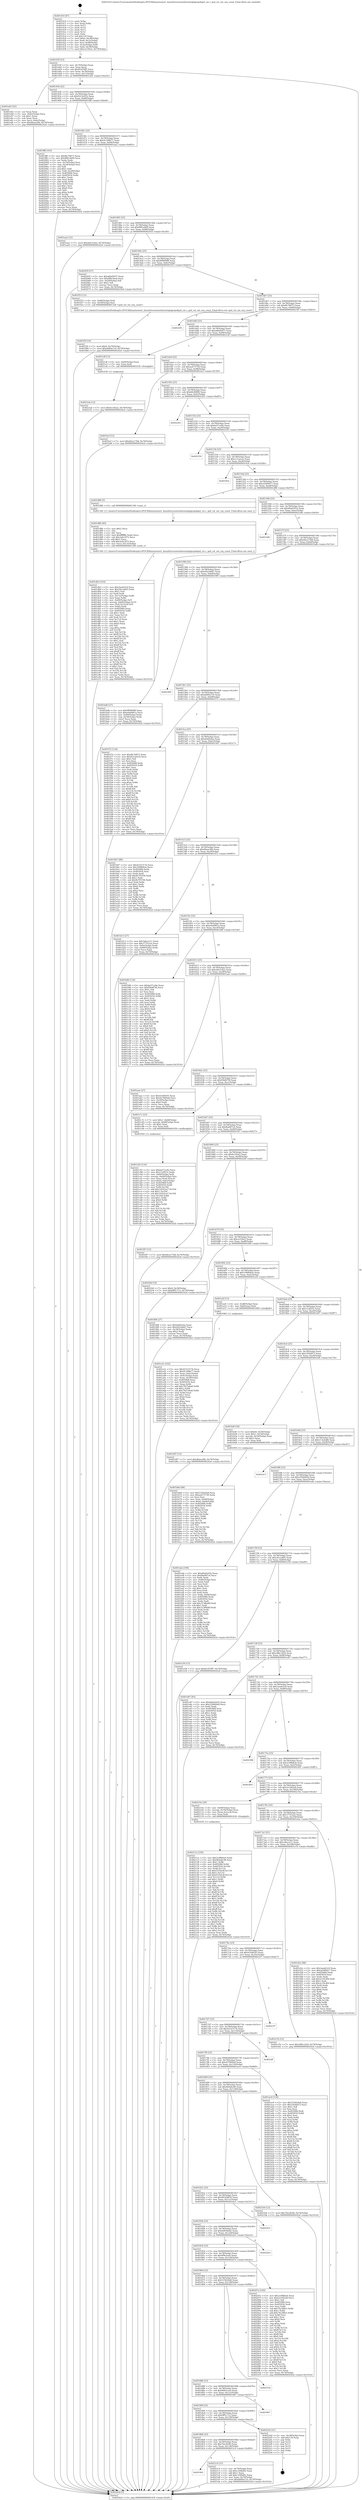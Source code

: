 digraph "0x401410" {
  label = "0x401410 (/mnt/c/Users/mathe/Desktop/tcc/POCII/binaries/extr_linuxdriversnetethernetqlogicqedqed_cxt.c_qed_cxt_set_srq_count_Final-ollvm.out::main(0))"
  labelloc = "t"
  node[shape=record]

  Entry [label="",width=0.3,height=0.3,shape=circle,fillcolor=black,style=filled]
  "0x40143f" [label="{
     0x40143f [23]\l
     | [instrs]\l
     &nbsp;&nbsp;0x40143f \<+3\>: mov -0x74(%rbp),%eax\l
     &nbsp;&nbsp;0x401442 \<+2\>: mov %eax,%ecx\l
     &nbsp;&nbsp;0x401444 \<+6\>: sub $0x81d55ff7,%ecx\l
     &nbsp;&nbsp;0x40144a \<+3\>: mov %eax,-0x78(%rbp)\l
     &nbsp;&nbsp;0x40144d \<+3\>: mov %ecx,-0x7c(%rbp)\l
     &nbsp;&nbsp;0x401450 \<+6\>: je 0000000000401e62 \<main+0xa52\>\l
  }"]
  "0x401e62" [label="{
     0x401e62 [25]\l
     | [instrs]\l
     &nbsp;&nbsp;0x401e62 \<+2\>: xor %eax,%eax\l
     &nbsp;&nbsp;0x401e64 \<+3\>: mov -0x6c(%rbp),%ecx\l
     &nbsp;&nbsp;0x401e67 \<+3\>: sub $0x1,%eax\l
     &nbsp;&nbsp;0x401e6a \<+2\>: sub %eax,%ecx\l
     &nbsp;&nbsp;0x401e6c \<+3\>: mov %ecx,-0x6c(%rbp)\l
     &nbsp;&nbsp;0x401e6f \<+7\>: movl $0xdfaee26b,-0x74(%rbp)\l
     &nbsp;&nbsp;0x401e76 \<+5\>: jmp 000000000040242d \<main+0x101d\>\l
  }"]
  "0x401456" [label="{
     0x401456 [22]\l
     | [instrs]\l
     &nbsp;&nbsp;0x401456 \<+5\>: jmp 000000000040145b \<main+0x4b\>\l
     &nbsp;&nbsp;0x40145b \<+3\>: mov -0x78(%rbp),%eax\l
     &nbsp;&nbsp;0x40145e \<+5\>: sub $0x9223e01b,%eax\l
     &nbsp;&nbsp;0x401463 \<+3\>: mov %eax,-0x80(%rbp)\l
     &nbsp;&nbsp;0x401466 \<+6\>: je 0000000000401ff8 \<main+0xbe8\>\l
  }"]
  Exit [label="",width=0.3,height=0.3,shape=circle,fillcolor=black,style=filled,peripheries=2]
  "0x401ff8" [label="{
     0x401ff8 [103]\l
     | [instrs]\l
     &nbsp;&nbsp;0x401ff8 \<+5\>: mov $0x9fc76873,%eax\l
     &nbsp;&nbsp;0x401ffd \<+5\>: mov $0x9f81eb69,%ecx\l
     &nbsp;&nbsp;0x402002 \<+2\>: xor %edx,%edx\l
     &nbsp;&nbsp;0x402004 \<+3\>: mov -0x70(%rbp),%esi\l
     &nbsp;&nbsp;0x402007 \<+3\>: cmp -0x54(%rbp),%esi\l
     &nbsp;&nbsp;0x40200a \<+4\>: setl %dil\l
     &nbsp;&nbsp;0x40200e \<+4\>: and $0x1,%dil\l
     &nbsp;&nbsp;0x402012 \<+4\>: mov %dil,-0x29(%rbp)\l
     &nbsp;&nbsp;0x402016 \<+7\>: mov 0x405068,%esi\l
     &nbsp;&nbsp;0x40201d \<+8\>: mov 0x405054,%r8d\l
     &nbsp;&nbsp;0x402025 \<+3\>: sub $0x1,%edx\l
     &nbsp;&nbsp;0x402028 \<+3\>: mov %esi,%r9d\l
     &nbsp;&nbsp;0x40202b \<+3\>: add %edx,%r9d\l
     &nbsp;&nbsp;0x40202e \<+4\>: imul %r9d,%esi\l
     &nbsp;&nbsp;0x402032 \<+3\>: and $0x1,%esi\l
     &nbsp;&nbsp;0x402035 \<+3\>: cmp $0x0,%esi\l
     &nbsp;&nbsp;0x402038 \<+4\>: sete %dil\l
     &nbsp;&nbsp;0x40203c \<+4\>: cmp $0xa,%r8d\l
     &nbsp;&nbsp;0x402040 \<+4\>: setl %r10b\l
     &nbsp;&nbsp;0x402044 \<+3\>: mov %dil,%r11b\l
     &nbsp;&nbsp;0x402047 \<+3\>: and %r10b,%r11b\l
     &nbsp;&nbsp;0x40204a \<+3\>: xor %r10b,%dil\l
     &nbsp;&nbsp;0x40204d \<+3\>: or %dil,%r11b\l
     &nbsp;&nbsp;0x402050 \<+4\>: test $0x1,%r11b\l
     &nbsp;&nbsp;0x402054 \<+3\>: cmovne %ecx,%eax\l
     &nbsp;&nbsp;0x402057 \<+3\>: mov %eax,-0x74(%rbp)\l
     &nbsp;&nbsp;0x40205a \<+5\>: jmp 000000000040242d \<main+0x101d\>\l
  }"]
  "0x40146c" [label="{
     0x40146c [25]\l
     | [instrs]\l
     &nbsp;&nbsp;0x40146c \<+5\>: jmp 0000000000401471 \<main+0x61\>\l
     &nbsp;&nbsp;0x401471 \<+3\>: mov -0x78(%rbp),%eax\l
     &nbsp;&nbsp;0x401474 \<+5\>: sub $0x9c168b77,%eax\l
     &nbsp;&nbsp;0x401479 \<+6\>: mov %eax,-0x84(%rbp)\l
     &nbsp;&nbsp;0x40147f \<+6\>: je 0000000000401aa2 \<main+0x692\>\l
  }"]
  "0x4021eb" [label="{
     0x4021eb [12]\l
     | [instrs]\l
     &nbsp;&nbsp;0x4021eb \<+7\>: movl $0x4c182a2,-0x74(%rbp)\l
     &nbsp;&nbsp;0x4021f2 \<+5\>: jmp 000000000040242d \<main+0x101d\>\l
  }"]
  "0x401aa2" [label="{
     0x401aa2 [12]\l
     | [instrs]\l
     &nbsp;&nbsp;0x401aa2 \<+7\>: movl $0xebb31da2,-0x74(%rbp)\l
     &nbsp;&nbsp;0x401aa9 \<+5\>: jmp 000000000040242d \<main+0x101d\>\l
  }"]
  "0x401485" [label="{
     0x401485 [25]\l
     | [instrs]\l
     &nbsp;&nbsp;0x401485 \<+5\>: jmp 000000000040148a \<main+0x7a\>\l
     &nbsp;&nbsp;0x40148a \<+3\>: mov -0x78(%rbp),%eax\l
     &nbsp;&nbsp;0x40148d \<+5\>: sub $0x9f81eb69,%eax\l
     &nbsp;&nbsp;0x401492 \<+6\>: mov %eax,-0x88(%rbp)\l
     &nbsp;&nbsp;0x401498 \<+6\>: je 000000000040205f \<main+0xc4f\>\l
  }"]
  "0x4018d1" [label="{
     0x4018d1\l
  }", style=dashed]
  "0x40205f" [label="{
     0x40205f [27]\l
     | [instrs]\l
     &nbsp;&nbsp;0x40205f \<+5\>: mov $0xa6bd5657,%eax\l
     &nbsp;&nbsp;0x402064 \<+5\>: mov $0x4f9e5eeb,%ecx\l
     &nbsp;&nbsp;0x402069 \<+3\>: mov -0x29(%rbp),%dl\l
     &nbsp;&nbsp;0x40206c \<+3\>: test $0x1,%dl\l
     &nbsp;&nbsp;0x40206f \<+3\>: cmovne %ecx,%eax\l
     &nbsp;&nbsp;0x402072 \<+3\>: mov %eax,-0x74(%rbp)\l
     &nbsp;&nbsp;0x402075 \<+5\>: jmp 000000000040242d \<main+0x101d\>\l
  }"]
  "0x40149e" [label="{
     0x40149e [25]\l
     | [instrs]\l
     &nbsp;&nbsp;0x40149e \<+5\>: jmp 00000000004014a3 \<main+0x93\>\l
     &nbsp;&nbsp;0x4014a3 \<+3\>: mov -0x78(%rbp),%eax\l
     &nbsp;&nbsp;0x4014a6 \<+5\>: sub $0x9f9900f8,%eax\l
     &nbsp;&nbsp;0x4014ab \<+6\>: mov %eax,-0x8c(%rbp)\l
     &nbsp;&nbsp;0x4014b1 \<+6\>: je 0000000000401f53 \<main+0xb43\>\l
  }"]
  "0x4021c0" [label="{
     0x4021c0 [31]\l
     | [instrs]\l
     &nbsp;&nbsp;0x4021c0 \<+3\>: mov -0x70(%rbp),%eax\l
     &nbsp;&nbsp;0x4021c3 \<+5\>: sub $0xc100bdf2,%eax\l
     &nbsp;&nbsp;0x4021c8 \<+3\>: add $0x1,%eax\l
     &nbsp;&nbsp;0x4021cb \<+5\>: add $0xc100bdf2,%eax\l
     &nbsp;&nbsp;0x4021d0 \<+3\>: mov %eax,-0x70(%rbp)\l
     &nbsp;&nbsp;0x4021d3 \<+7\>: movl $0xdd49e110,-0x74(%rbp)\l
     &nbsp;&nbsp;0x4021da \<+5\>: jmp 000000000040242d \<main+0x101d\>\l
  }"]
  "0x401f53" [label="{
     0x401f53 [12]\l
     | [instrs]\l
     &nbsp;&nbsp;0x401f53 \<+4\>: mov -0x60(%rbp),%rdi\l
     &nbsp;&nbsp;0x401f57 \<+3\>: mov -0x50(%rbp),%esi\l
     &nbsp;&nbsp;0x401f5a \<+5\>: call 00000000004013e0 \<qed_cxt_set_srq_count\>\l
     | [calls]\l
     &nbsp;&nbsp;0x4013e0 \{1\} (/mnt/c/Users/mathe/Desktop/tcc/POCII/binaries/extr_linuxdriversnetethernetqlogicqedqed_cxt.c_qed_cxt_set_srq_count_Final-ollvm.out::qed_cxt_set_srq_count)\l
  }"]
  "0x4014b7" [label="{
     0x4014b7 [25]\l
     | [instrs]\l
     &nbsp;&nbsp;0x4014b7 \<+5\>: jmp 00000000004014bc \<main+0xac\>\l
     &nbsp;&nbsp;0x4014bc \<+3\>: mov -0x78(%rbp),%eax\l
     &nbsp;&nbsp;0x4014bf \<+5\>: sub $0x9fc76873,%eax\l
     &nbsp;&nbsp;0x4014c4 \<+6\>: mov %eax,-0x90(%rbp)\l
     &nbsp;&nbsp;0x4014ca \<+6\>: je 00000000004023f5 \<main+0xfe5\>\l
  }"]
  "0x4018b8" [label="{
     0x4018b8 [25]\l
     | [instrs]\l
     &nbsp;&nbsp;0x4018b8 \<+5\>: jmp 00000000004018bd \<main+0x4ad\>\l
     &nbsp;&nbsp;0x4018bd \<+3\>: mov -0x78(%rbp),%eax\l
     &nbsp;&nbsp;0x4018c0 \<+5\>: sub $0x7bec8c66,%eax\l
     &nbsp;&nbsp;0x4018c5 \<+6\>: mov %eax,-0x134(%rbp)\l
     &nbsp;&nbsp;0x4018cb \<+6\>: je 00000000004021c0 \<main+0xdb0\>\l
  }"]
  "0x4023f5" [label="{
     0x4023f5\l
  }", style=dashed]
  "0x4014d0" [label="{
     0x4014d0 [25]\l
     | [instrs]\l
     &nbsp;&nbsp;0x4014d0 \<+5\>: jmp 00000000004014d5 \<main+0xc5\>\l
     &nbsp;&nbsp;0x4014d5 \<+3\>: mov -0x78(%rbp),%eax\l
     &nbsp;&nbsp;0x4014d8 \<+5\>: sub $0xa6bd5657,%eax\l
     &nbsp;&nbsp;0x4014dd \<+6\>: mov %eax,-0x94(%rbp)\l
     &nbsp;&nbsp;0x4014e3 \<+6\>: je 00000000004021df \<main+0xdcf\>\l
  }"]
  "0x4022d2" [label="{
     0x4022d2 [21]\l
     | [instrs]\l
     &nbsp;&nbsp;0x4022d2 \<+3\>: mov -0x38(%rbp),%eax\l
     &nbsp;&nbsp;0x4022d5 \<+7\>: add $0x118,%rsp\l
     &nbsp;&nbsp;0x4022dc \<+1\>: pop %rbx\l
     &nbsp;&nbsp;0x4022dd \<+2\>: pop %r12\l
     &nbsp;&nbsp;0x4022df \<+2\>: pop %r13\l
     &nbsp;&nbsp;0x4022e1 \<+2\>: pop %r14\l
     &nbsp;&nbsp;0x4022e3 \<+2\>: pop %r15\l
     &nbsp;&nbsp;0x4022e5 \<+1\>: pop %rbp\l
     &nbsp;&nbsp;0x4022e6 \<+1\>: ret\l
  }"]
  "0x4021df" [label="{
     0x4021df [12]\l
     | [instrs]\l
     &nbsp;&nbsp;0x4021df \<+4\>: mov -0x60(%rbp),%rax\l
     &nbsp;&nbsp;0x4021e3 \<+3\>: mov %rax,%rdi\l
     &nbsp;&nbsp;0x4021e6 \<+5\>: call 0000000000401030 \<free@plt\>\l
     | [calls]\l
     &nbsp;&nbsp;0x401030 \{1\} (unknown)\l
  }"]
  "0x4014e9" [label="{
     0x4014e9 [25]\l
     | [instrs]\l
     &nbsp;&nbsp;0x4014e9 \<+5\>: jmp 00000000004014ee \<main+0xde\>\l
     &nbsp;&nbsp;0x4014ee \<+3\>: mov -0x78(%rbp),%eax\l
     &nbsp;&nbsp;0x4014f1 \<+5\>: sub $0xae073730,%eax\l
     &nbsp;&nbsp;0x4014f6 \<+6\>: mov %eax,-0x98(%rbp)\l
     &nbsp;&nbsp;0x4014fc \<+6\>: je 0000000000401bcf \<main+0x7bf\>\l
  }"]
  "0x40189f" [label="{
     0x40189f [25]\l
     | [instrs]\l
     &nbsp;&nbsp;0x40189f \<+5\>: jmp 00000000004018a4 \<main+0x494\>\l
     &nbsp;&nbsp;0x4018a4 \<+3\>: mov -0x78(%rbp),%eax\l
     &nbsp;&nbsp;0x4018a7 \<+5\>: sub $0x6ff5c712,%eax\l
     &nbsp;&nbsp;0x4018ac \<+6\>: mov %eax,-0x130(%rbp)\l
     &nbsp;&nbsp;0x4018b2 \<+6\>: je 00000000004022d2 \<main+0xec2\>\l
  }"]
  "0x401bcf" [label="{
     0x401bcf [12]\l
     | [instrs]\l
     &nbsp;&nbsp;0x401bcf \<+7\>: movl $0xd4ce17b8,-0x74(%rbp)\l
     &nbsp;&nbsp;0x401bd6 \<+5\>: jmp 000000000040242d \<main+0x101d\>\l
  }"]
  "0x401502" [label="{
     0x401502 [25]\l
     | [instrs]\l
     &nbsp;&nbsp;0x401502 \<+5\>: jmp 0000000000401507 \<main+0xf7\>\l
     &nbsp;&nbsp;0x401507 \<+3\>: mov -0x78(%rbp),%eax\l
     &nbsp;&nbsp;0x40150a \<+5\>: sub $0xb6c808f4,%eax\l
     &nbsp;&nbsp;0x40150f \<+6\>: mov %eax,-0x9c(%rbp)\l
     &nbsp;&nbsp;0x401515 \<+6\>: je 0000000000402203 \<main+0xdf3\>\l
  }"]
  "0x401967" [label="{
     0x401967\l
  }", style=dashed]
  "0x402203" [label="{
     0x402203\l
  }", style=dashed]
  "0x40151b" [label="{
     0x40151b [25]\l
     | [instrs]\l
     &nbsp;&nbsp;0x40151b \<+5\>: jmp 0000000000401520 \<main+0x110\>\l
     &nbsp;&nbsp;0x401520 \<+3\>: mov -0x78(%rbp),%eax\l
     &nbsp;&nbsp;0x401523 \<+5\>: sub $0xba57ce9e,%eax\l
     &nbsp;&nbsp;0x401528 \<+6\>: mov %eax,-0xa0(%rbp)\l
     &nbsp;&nbsp;0x40152e \<+6\>: je 0000000000402350 \<main+0xf40\>\l
  }"]
  "0x401886" [label="{
     0x401886 [25]\l
     | [instrs]\l
     &nbsp;&nbsp;0x401886 \<+5\>: jmp 000000000040188b \<main+0x47b\>\l
     &nbsp;&nbsp;0x40188b \<+3\>: mov -0x78(%rbp),%eax\l
     &nbsp;&nbsp;0x40188e \<+5\>: sub $0x6665cce4,%eax\l
     &nbsp;&nbsp;0x401893 \<+6\>: mov %eax,-0x12c(%rbp)\l
     &nbsp;&nbsp;0x401899 \<+6\>: je 0000000000401967 \<main+0x557\>\l
  }"]
  "0x402350" [label="{
     0x402350\l
  }", style=dashed]
  "0x401534" [label="{
     0x401534 [25]\l
     | [instrs]\l
     &nbsp;&nbsp;0x401534 \<+5\>: jmp 0000000000401539 \<main+0x129\>\l
     &nbsp;&nbsp;0x401539 \<+3\>: mov -0x78(%rbp),%eax\l
     &nbsp;&nbsp;0x40153c \<+5\>: sub $0xc11eacee,%eax\l
     &nbsp;&nbsp;0x401541 \<+6\>: mov %eax,-0xa4(%rbp)\l
     &nbsp;&nbsp;0x401547 \<+6\>: je 00000000004019cb \<main+0x5bb\>\l
  }"]
  "0x40231b" [label="{
     0x40231b\l
  }", style=dashed]
  "0x4019cb" [label="{
     0x4019cb\l
  }", style=dashed]
  "0x40154d" [label="{
     0x40154d [25]\l
     | [instrs]\l
     &nbsp;&nbsp;0x40154d \<+5\>: jmp 0000000000401552 \<main+0x142\>\l
     &nbsp;&nbsp;0x401552 \<+3\>: mov -0x78(%rbp),%eax\l
     &nbsp;&nbsp;0x401555 \<+5\>: sub $0xcb589d17,%eax\l
     &nbsp;&nbsp;0x40155a \<+6\>: mov %eax,-0xa8(%rbp)\l
     &nbsp;&nbsp;0x401560 \<+6\>: je 0000000000401d86 \<main+0x976\>\l
  }"]
  "0x40211e" [label="{
     0x40211e [150]\l
     | [instrs]\l
     &nbsp;&nbsp;0x40211e \<+5\>: mov $0x2c08b6a4,%edx\l
     &nbsp;&nbsp;0x402123 \<+5\>: mov $0x464a6c46,%esi\l
     &nbsp;&nbsp;0x402128 \<+3\>: mov $0x1,%r8b\l
     &nbsp;&nbsp;0x40212b \<+8\>: mov 0x405068,%r9d\l
     &nbsp;&nbsp;0x402133 \<+8\>: mov 0x405054,%r10d\l
     &nbsp;&nbsp;0x40213b \<+3\>: mov %r9d,%r11d\l
     &nbsp;&nbsp;0x40213e \<+7\>: sub $0xf335dc4f,%r11d\l
     &nbsp;&nbsp;0x402145 \<+4\>: sub $0x1,%r11d\l
     &nbsp;&nbsp;0x402149 \<+7\>: add $0xf335dc4f,%r11d\l
     &nbsp;&nbsp;0x402150 \<+4\>: imul %r11d,%r9d\l
     &nbsp;&nbsp;0x402154 \<+4\>: and $0x1,%r9d\l
     &nbsp;&nbsp;0x402158 \<+4\>: cmp $0x0,%r9d\l
     &nbsp;&nbsp;0x40215c \<+3\>: sete %bl\l
     &nbsp;&nbsp;0x40215f \<+4\>: cmp $0xa,%r10d\l
     &nbsp;&nbsp;0x402163 \<+4\>: setl %r14b\l
     &nbsp;&nbsp;0x402167 \<+3\>: mov %bl,%r15b\l
     &nbsp;&nbsp;0x40216a \<+4\>: xor $0xff,%r15b\l
     &nbsp;&nbsp;0x40216e \<+3\>: mov %r14b,%r12b\l
     &nbsp;&nbsp;0x402171 \<+4\>: xor $0xff,%r12b\l
     &nbsp;&nbsp;0x402175 \<+4\>: xor $0x1,%r8b\l
     &nbsp;&nbsp;0x402179 \<+3\>: mov %r15b,%r13b\l
     &nbsp;&nbsp;0x40217c \<+4\>: and $0xff,%r13b\l
     &nbsp;&nbsp;0x402180 \<+3\>: and %r8b,%bl\l
     &nbsp;&nbsp;0x402183 \<+3\>: mov %r12b,%al\l
     &nbsp;&nbsp;0x402186 \<+2\>: and $0xff,%al\l
     &nbsp;&nbsp;0x402188 \<+3\>: and %r8b,%r14b\l
     &nbsp;&nbsp;0x40218b \<+3\>: or %bl,%r13b\l
     &nbsp;&nbsp;0x40218e \<+3\>: or %r14b,%al\l
     &nbsp;&nbsp;0x402191 \<+3\>: xor %al,%r13b\l
     &nbsp;&nbsp;0x402194 \<+3\>: or %r12b,%r15b\l
     &nbsp;&nbsp;0x402197 \<+4\>: xor $0xff,%r15b\l
     &nbsp;&nbsp;0x40219b \<+4\>: or $0x1,%r8b\l
     &nbsp;&nbsp;0x40219f \<+3\>: and %r8b,%r15b\l
     &nbsp;&nbsp;0x4021a2 \<+3\>: or %r15b,%r13b\l
     &nbsp;&nbsp;0x4021a5 \<+4\>: test $0x1,%r13b\l
     &nbsp;&nbsp;0x4021a9 \<+3\>: cmovne %esi,%edx\l
     &nbsp;&nbsp;0x4021ac \<+3\>: mov %edx,-0x74(%rbp)\l
     &nbsp;&nbsp;0x4021af \<+5\>: jmp 000000000040242d \<main+0x101d\>\l
  }"]
  "0x401d86" [label="{
     0x401d86 [5]\l
     | [instrs]\l
     &nbsp;&nbsp;0x401d86 \<+5\>: call 0000000000401160 \<next_i\>\l
     | [calls]\l
     &nbsp;&nbsp;0x401160 \{1\} (/mnt/c/Users/mathe/Desktop/tcc/POCII/binaries/extr_linuxdriversnetethernetqlogicqedqed_cxt.c_qed_cxt_set_srq_count_Final-ollvm.out::next_i)\l
  }"]
  "0x401566" [label="{
     0x401566 [25]\l
     | [instrs]\l
     &nbsp;&nbsp;0x401566 \<+5\>: jmp 000000000040156b \<main+0x15b\>\l
     &nbsp;&nbsp;0x40156b \<+3\>: mov -0x78(%rbp),%eax\l
     &nbsp;&nbsp;0x40156e \<+5\>: sub $0xd0a62d1b,%eax\l
     &nbsp;&nbsp;0x401573 \<+6\>: mov %eax,-0xac(%rbp)\l
     &nbsp;&nbsp;0x401579 \<+6\>: je 00000000004023d6 \<main+0xfc6\>\l
  }"]
  "0x40186d" [label="{
     0x40186d [25]\l
     | [instrs]\l
     &nbsp;&nbsp;0x40186d \<+5\>: jmp 0000000000401872 \<main+0x462\>\l
     &nbsp;&nbsp;0x401872 \<+3\>: mov -0x78(%rbp),%eax\l
     &nbsp;&nbsp;0x401875 \<+5\>: sub $0x535620a8,%eax\l
     &nbsp;&nbsp;0x40187a \<+6\>: mov %eax,-0x128(%rbp)\l
     &nbsp;&nbsp;0x401880 \<+6\>: je 000000000040231b \<main+0xf0b\>\l
  }"]
  "0x4023d6" [label="{
     0x4023d6\l
  }", style=dashed]
  "0x40157f" [label="{
     0x40157f [25]\l
     | [instrs]\l
     &nbsp;&nbsp;0x40157f \<+5\>: jmp 0000000000401584 \<main+0x174\>\l
     &nbsp;&nbsp;0x401584 \<+3\>: mov -0x78(%rbp),%eax\l
     &nbsp;&nbsp;0x401587 \<+5\>: sub $0xd4ce17b8,%eax\l
     &nbsp;&nbsp;0x40158c \<+6\>: mov %eax,-0xb0(%rbp)\l
     &nbsp;&nbsp;0x401592 \<+6\>: je 0000000000401bdb \<main+0x7cb\>\l
  }"]
  "0x40207a" [label="{
     0x40207a [144]\l
     | [instrs]\l
     &nbsp;&nbsp;0x40207a \<+5\>: mov $0x2c08b6a4,%eax\l
     &nbsp;&nbsp;0x40207f \<+5\>: mov $0x2e1042a9,%ecx\l
     &nbsp;&nbsp;0x402084 \<+2\>: mov $0x1,%dl\l
     &nbsp;&nbsp;0x402086 \<+7\>: mov 0x405068,%esi\l
     &nbsp;&nbsp;0x40208d \<+7\>: mov 0x405054,%edi\l
     &nbsp;&nbsp;0x402094 \<+3\>: mov %esi,%r8d\l
     &nbsp;&nbsp;0x402097 \<+7\>: sub $0x74a38fe5,%r8d\l
     &nbsp;&nbsp;0x40209e \<+4\>: sub $0x1,%r8d\l
     &nbsp;&nbsp;0x4020a2 \<+7\>: add $0x74a38fe5,%r8d\l
     &nbsp;&nbsp;0x4020a9 \<+4\>: imul %r8d,%esi\l
     &nbsp;&nbsp;0x4020ad \<+3\>: and $0x1,%esi\l
     &nbsp;&nbsp;0x4020b0 \<+3\>: cmp $0x0,%esi\l
     &nbsp;&nbsp;0x4020b3 \<+4\>: sete %r9b\l
     &nbsp;&nbsp;0x4020b7 \<+3\>: cmp $0xa,%edi\l
     &nbsp;&nbsp;0x4020ba \<+4\>: setl %r10b\l
     &nbsp;&nbsp;0x4020be \<+3\>: mov %r9b,%r11b\l
     &nbsp;&nbsp;0x4020c1 \<+4\>: xor $0xff,%r11b\l
     &nbsp;&nbsp;0x4020c5 \<+3\>: mov %r10b,%bl\l
     &nbsp;&nbsp;0x4020c8 \<+3\>: xor $0xff,%bl\l
     &nbsp;&nbsp;0x4020cb \<+3\>: xor $0x0,%dl\l
     &nbsp;&nbsp;0x4020ce \<+3\>: mov %r11b,%r14b\l
     &nbsp;&nbsp;0x4020d1 \<+4\>: and $0x0,%r14b\l
     &nbsp;&nbsp;0x4020d5 \<+3\>: and %dl,%r9b\l
     &nbsp;&nbsp;0x4020d8 \<+3\>: mov %bl,%r15b\l
     &nbsp;&nbsp;0x4020db \<+4\>: and $0x0,%r15b\l
     &nbsp;&nbsp;0x4020df \<+3\>: and %dl,%r10b\l
     &nbsp;&nbsp;0x4020e2 \<+3\>: or %r9b,%r14b\l
     &nbsp;&nbsp;0x4020e5 \<+3\>: or %r10b,%r15b\l
     &nbsp;&nbsp;0x4020e8 \<+3\>: xor %r15b,%r14b\l
     &nbsp;&nbsp;0x4020eb \<+3\>: or %bl,%r11b\l
     &nbsp;&nbsp;0x4020ee \<+4\>: xor $0xff,%r11b\l
     &nbsp;&nbsp;0x4020f2 \<+3\>: or $0x0,%dl\l
     &nbsp;&nbsp;0x4020f5 \<+3\>: and %dl,%r11b\l
     &nbsp;&nbsp;0x4020f8 \<+3\>: or %r11b,%r14b\l
     &nbsp;&nbsp;0x4020fb \<+4\>: test $0x1,%r14b\l
     &nbsp;&nbsp;0x4020ff \<+3\>: cmovne %ecx,%eax\l
     &nbsp;&nbsp;0x402102 \<+3\>: mov %eax,-0x74(%rbp)\l
     &nbsp;&nbsp;0x402105 \<+5\>: jmp 000000000040242d \<main+0x101d\>\l
  }"]
  "0x401bdb" [label="{
     0x401bdb [27]\l
     | [instrs]\l
     &nbsp;&nbsp;0x401bdb \<+5\>: mov $0x9f9900f8,%eax\l
     &nbsp;&nbsp;0x401be0 \<+5\>: mov $0xe0a4961a,%ecx\l
     &nbsp;&nbsp;0x401be5 \<+3\>: mov -0x64(%rbp),%edx\l
     &nbsp;&nbsp;0x401be8 \<+3\>: cmp -0x54(%rbp),%edx\l
     &nbsp;&nbsp;0x401beb \<+3\>: cmovl %ecx,%eax\l
     &nbsp;&nbsp;0x401bee \<+3\>: mov %eax,-0x74(%rbp)\l
     &nbsp;&nbsp;0x401bf1 \<+5\>: jmp 000000000040242d \<main+0x101d\>\l
  }"]
  "0x401598" [label="{
     0x401598 [25]\l
     | [instrs]\l
     &nbsp;&nbsp;0x401598 \<+5\>: jmp 000000000040159d \<main+0x18d\>\l
     &nbsp;&nbsp;0x40159d \<+3\>: mov -0x78(%rbp),%eax\l
     &nbsp;&nbsp;0x4015a0 \<+5\>: sub $0xd5b3ddd7,%eax\l
     &nbsp;&nbsp;0x4015a5 \<+6\>: mov %eax,-0xb4(%rbp)\l
     &nbsp;&nbsp;0x4015ab \<+6\>: je 000000000040190f \<main+0x4ff\>\l
  }"]
  "0x401854" [label="{
     0x401854 [25]\l
     | [instrs]\l
     &nbsp;&nbsp;0x401854 \<+5\>: jmp 0000000000401859 \<main+0x449\>\l
     &nbsp;&nbsp;0x401859 \<+3\>: mov -0x78(%rbp),%eax\l
     &nbsp;&nbsp;0x40185c \<+5\>: sub $0x4f9e5eeb,%eax\l
     &nbsp;&nbsp;0x401861 \<+6\>: mov %eax,-0x124(%rbp)\l
     &nbsp;&nbsp;0x401867 \<+6\>: je 000000000040207a \<main+0xc6a\>\l
  }"]
  "0x40190f" [label="{
     0x40190f\l
  }", style=dashed]
  "0x4015b1" [label="{
     0x4015b1 [25]\l
     | [instrs]\l
     &nbsp;&nbsp;0x4015b1 \<+5\>: jmp 00000000004015b6 \<main+0x1a6\>\l
     &nbsp;&nbsp;0x4015b6 \<+3\>: mov -0x78(%rbp),%eax\l
     &nbsp;&nbsp;0x4015b9 \<+5\>: sub $0xdd49e110,%eax\l
     &nbsp;&nbsp;0x4015be \<+6\>: mov %eax,-0xb8(%rbp)\l
     &nbsp;&nbsp;0x4015c4 \<+6\>: je 0000000000401f72 \<main+0xb62\>\l
  }"]
  "0x4022b3" [label="{
     0x4022b3\l
  }", style=dashed]
  "0x401f72" [label="{
     0x401f72 [134]\l
     | [instrs]\l
     &nbsp;&nbsp;0x401f72 \<+5\>: mov $0x9fc76873,%eax\l
     &nbsp;&nbsp;0x401f77 \<+5\>: mov $0x9223e01b,%ecx\l
     &nbsp;&nbsp;0x401f7c \<+2\>: mov $0x1,%dl\l
     &nbsp;&nbsp;0x401f7e \<+2\>: xor %esi,%esi\l
     &nbsp;&nbsp;0x401f80 \<+7\>: mov 0x405068,%edi\l
     &nbsp;&nbsp;0x401f87 \<+8\>: mov 0x405054,%r8d\l
     &nbsp;&nbsp;0x401f8f \<+3\>: sub $0x1,%esi\l
     &nbsp;&nbsp;0x401f92 \<+3\>: mov %edi,%r9d\l
     &nbsp;&nbsp;0x401f95 \<+3\>: add %esi,%r9d\l
     &nbsp;&nbsp;0x401f98 \<+4\>: imul %r9d,%edi\l
     &nbsp;&nbsp;0x401f9c \<+3\>: and $0x1,%edi\l
     &nbsp;&nbsp;0x401f9f \<+3\>: cmp $0x0,%edi\l
     &nbsp;&nbsp;0x401fa2 \<+4\>: sete %r10b\l
     &nbsp;&nbsp;0x401fa6 \<+4\>: cmp $0xa,%r8d\l
     &nbsp;&nbsp;0x401faa \<+4\>: setl %r11b\l
     &nbsp;&nbsp;0x401fae \<+3\>: mov %r10b,%bl\l
     &nbsp;&nbsp;0x401fb1 \<+3\>: xor $0xff,%bl\l
     &nbsp;&nbsp;0x401fb4 \<+3\>: mov %r11b,%r14b\l
     &nbsp;&nbsp;0x401fb7 \<+4\>: xor $0xff,%r14b\l
     &nbsp;&nbsp;0x401fbb \<+3\>: xor $0x0,%dl\l
     &nbsp;&nbsp;0x401fbe \<+3\>: mov %bl,%r15b\l
     &nbsp;&nbsp;0x401fc1 \<+4\>: and $0x0,%r15b\l
     &nbsp;&nbsp;0x401fc5 \<+3\>: and %dl,%r10b\l
     &nbsp;&nbsp;0x401fc8 \<+3\>: mov %r14b,%r12b\l
     &nbsp;&nbsp;0x401fcb \<+4\>: and $0x0,%r12b\l
     &nbsp;&nbsp;0x401fcf \<+3\>: and %dl,%r11b\l
     &nbsp;&nbsp;0x401fd2 \<+3\>: or %r10b,%r15b\l
     &nbsp;&nbsp;0x401fd5 \<+3\>: or %r11b,%r12b\l
     &nbsp;&nbsp;0x401fd8 \<+3\>: xor %r12b,%r15b\l
     &nbsp;&nbsp;0x401fdb \<+3\>: or %r14b,%bl\l
     &nbsp;&nbsp;0x401fde \<+3\>: xor $0xff,%bl\l
     &nbsp;&nbsp;0x401fe1 \<+3\>: or $0x0,%dl\l
     &nbsp;&nbsp;0x401fe4 \<+2\>: and %dl,%bl\l
     &nbsp;&nbsp;0x401fe6 \<+3\>: or %bl,%r15b\l
     &nbsp;&nbsp;0x401fe9 \<+4\>: test $0x1,%r15b\l
     &nbsp;&nbsp;0x401fed \<+3\>: cmovne %ecx,%eax\l
     &nbsp;&nbsp;0x401ff0 \<+3\>: mov %eax,-0x74(%rbp)\l
     &nbsp;&nbsp;0x401ff3 \<+5\>: jmp 000000000040242d \<main+0x101d\>\l
  }"]
  "0x4015ca" [label="{
     0x4015ca [25]\l
     | [instrs]\l
     &nbsp;&nbsp;0x4015ca \<+5\>: jmp 00000000004015cf \<main+0x1bf\>\l
     &nbsp;&nbsp;0x4015cf \<+3\>: mov -0x78(%rbp),%eax\l
     &nbsp;&nbsp;0x4015d2 \<+5\>: sub $0xdebf2eba,%eax\l
     &nbsp;&nbsp;0x4015d7 \<+6\>: mov %eax,-0xbc(%rbp)\l
     &nbsp;&nbsp;0x4015dd \<+6\>: je 00000000004019d7 \<main+0x5c7\>\l
  }"]
  "0x40183b" [label="{
     0x40183b [25]\l
     | [instrs]\l
     &nbsp;&nbsp;0x40183b \<+5\>: jmp 0000000000401840 \<main+0x430\>\l
     &nbsp;&nbsp;0x401840 \<+3\>: mov -0x78(%rbp),%eax\l
     &nbsp;&nbsp;0x401843 \<+5\>: sub $0x4d036e62,%eax\l
     &nbsp;&nbsp;0x401848 \<+6\>: mov %eax,-0x120(%rbp)\l
     &nbsp;&nbsp;0x40184e \<+6\>: je 00000000004022b3 \<main+0xea3\>\l
  }"]
  "0x4019d7" [label="{
     0x4019d7 [88]\l
     | [instrs]\l
     &nbsp;&nbsp;0x4019d7 \<+5\>: mov $0x4232317b,%eax\l
     &nbsp;&nbsp;0x4019dc \<+5\>: mov $0x109804cb,%ecx\l
     &nbsp;&nbsp;0x4019e1 \<+7\>: mov 0x405068,%edx\l
     &nbsp;&nbsp;0x4019e8 \<+7\>: mov 0x405054,%esi\l
     &nbsp;&nbsp;0x4019ef \<+2\>: mov %edx,%edi\l
     &nbsp;&nbsp;0x4019f1 \<+6\>: add $0x9e7f5194,%edi\l
     &nbsp;&nbsp;0x4019f7 \<+3\>: sub $0x1,%edi\l
     &nbsp;&nbsp;0x4019fa \<+6\>: sub $0x9e7f5194,%edi\l
     &nbsp;&nbsp;0x401a00 \<+3\>: imul %edi,%edx\l
     &nbsp;&nbsp;0x401a03 \<+3\>: and $0x1,%edx\l
     &nbsp;&nbsp;0x401a06 \<+3\>: cmp $0x0,%edx\l
     &nbsp;&nbsp;0x401a09 \<+4\>: sete %r8b\l
     &nbsp;&nbsp;0x401a0d \<+3\>: cmp $0xa,%esi\l
     &nbsp;&nbsp;0x401a10 \<+4\>: setl %r9b\l
     &nbsp;&nbsp;0x401a14 \<+3\>: mov %r8b,%r10b\l
     &nbsp;&nbsp;0x401a17 \<+3\>: and %r9b,%r10b\l
     &nbsp;&nbsp;0x401a1a \<+3\>: xor %r9b,%r8b\l
     &nbsp;&nbsp;0x401a1d \<+3\>: or %r8b,%r10b\l
     &nbsp;&nbsp;0x401a20 \<+4\>: test $0x1,%r10b\l
     &nbsp;&nbsp;0x401a24 \<+3\>: cmovne %ecx,%eax\l
     &nbsp;&nbsp;0x401a27 \<+3\>: mov %eax,-0x74(%rbp)\l
     &nbsp;&nbsp;0x401a2a \<+5\>: jmp 000000000040242d \<main+0x101d\>\l
  }"]
  "0x4015e3" [label="{
     0x4015e3 [25]\l
     | [instrs]\l
     &nbsp;&nbsp;0x4015e3 \<+5\>: jmp 00000000004015e8 \<main+0x1d8\>\l
     &nbsp;&nbsp;0x4015e8 \<+3\>: mov -0x78(%rbp),%eax\l
     &nbsp;&nbsp;0x4015eb \<+5\>: sub $0xdfaee26b,%eax\l
     &nbsp;&nbsp;0x4015f0 \<+6\>: mov %eax,-0xc0(%rbp)\l
     &nbsp;&nbsp;0x4015f6 \<+6\>: je 0000000000401d13 \<main+0x903\>\l
  }"]
  "0x402421" [label="{
     0x402421\l
  }", style=dashed]
  "0x401d13" [label="{
     0x401d13 [27]\l
     | [instrs]\l
     &nbsp;&nbsp;0x401d13 \<+5\>: mov $0x3abcce11,%eax\l
     &nbsp;&nbsp;0x401d18 \<+5\>: mov $0x377f1a2e,%ecx\l
     &nbsp;&nbsp;0x401d1d \<+3\>: mov -0x6c(%rbp),%edx\l
     &nbsp;&nbsp;0x401d20 \<+3\>: cmp -0x68(%rbp),%edx\l
     &nbsp;&nbsp;0x401d23 \<+3\>: cmovl %ecx,%eax\l
     &nbsp;&nbsp;0x401d26 \<+3\>: mov %eax,-0x74(%rbp)\l
     &nbsp;&nbsp;0x401d29 \<+5\>: jmp 000000000040242d \<main+0x101d\>\l
  }"]
  "0x4015fc" [label="{
     0x4015fc [25]\l
     | [instrs]\l
     &nbsp;&nbsp;0x4015fc \<+5\>: jmp 0000000000401601 \<main+0x1f1\>\l
     &nbsp;&nbsp;0x401601 \<+3\>: mov -0x78(%rbp),%eax\l
     &nbsp;&nbsp;0x401604 \<+5\>: sub $0xe0a4961a,%eax\l
     &nbsp;&nbsp;0x401609 \<+6\>: mov %eax,-0xc4(%rbp)\l
     &nbsp;&nbsp;0x40160f \<+6\>: je 0000000000401bf6 \<main+0x7e6\>\l
  }"]
  "0x401822" [label="{
     0x401822 [25]\l
     | [instrs]\l
     &nbsp;&nbsp;0x401822 \<+5\>: jmp 0000000000401827 \<main+0x417\>\l
     &nbsp;&nbsp;0x401827 \<+3\>: mov -0x78(%rbp),%eax\l
     &nbsp;&nbsp;0x40182a \<+5\>: sub $0x48328830,%eax\l
     &nbsp;&nbsp;0x40182f \<+6\>: mov %eax,-0x11c(%rbp)\l
     &nbsp;&nbsp;0x401835 \<+6\>: je 0000000000402421 \<main+0x1011\>\l
  }"]
  "0x401bf6" [label="{
     0x401bf6 [134]\l
     | [instrs]\l
     &nbsp;&nbsp;0x401bf6 \<+5\>: mov $0xba57ce9e,%eax\l
     &nbsp;&nbsp;0x401bfb \<+5\>: mov $0xf56d97f4,%ecx\l
     &nbsp;&nbsp;0x401c00 \<+2\>: mov $0x1,%dl\l
     &nbsp;&nbsp;0x401c02 \<+2\>: xor %esi,%esi\l
     &nbsp;&nbsp;0x401c04 \<+7\>: mov 0x405068,%edi\l
     &nbsp;&nbsp;0x401c0b \<+8\>: mov 0x405054,%r8d\l
     &nbsp;&nbsp;0x401c13 \<+3\>: sub $0x1,%esi\l
     &nbsp;&nbsp;0x401c16 \<+3\>: mov %edi,%r9d\l
     &nbsp;&nbsp;0x401c19 \<+3\>: add %esi,%r9d\l
     &nbsp;&nbsp;0x401c1c \<+4\>: imul %r9d,%edi\l
     &nbsp;&nbsp;0x401c20 \<+3\>: and $0x1,%edi\l
     &nbsp;&nbsp;0x401c23 \<+3\>: cmp $0x0,%edi\l
     &nbsp;&nbsp;0x401c26 \<+4\>: sete %r10b\l
     &nbsp;&nbsp;0x401c2a \<+4\>: cmp $0xa,%r8d\l
     &nbsp;&nbsp;0x401c2e \<+4\>: setl %r11b\l
     &nbsp;&nbsp;0x401c32 \<+3\>: mov %r10b,%bl\l
     &nbsp;&nbsp;0x401c35 \<+3\>: xor $0xff,%bl\l
     &nbsp;&nbsp;0x401c38 \<+3\>: mov %r11b,%r14b\l
     &nbsp;&nbsp;0x401c3b \<+4\>: xor $0xff,%r14b\l
     &nbsp;&nbsp;0x401c3f \<+3\>: xor $0x0,%dl\l
     &nbsp;&nbsp;0x401c42 \<+3\>: mov %bl,%r15b\l
     &nbsp;&nbsp;0x401c45 \<+4\>: and $0x0,%r15b\l
     &nbsp;&nbsp;0x401c49 \<+3\>: and %dl,%r10b\l
     &nbsp;&nbsp;0x401c4c \<+3\>: mov %r14b,%r12b\l
     &nbsp;&nbsp;0x401c4f \<+4\>: and $0x0,%r12b\l
     &nbsp;&nbsp;0x401c53 \<+3\>: and %dl,%r11b\l
     &nbsp;&nbsp;0x401c56 \<+3\>: or %r10b,%r15b\l
     &nbsp;&nbsp;0x401c59 \<+3\>: or %r11b,%r12b\l
     &nbsp;&nbsp;0x401c5c \<+3\>: xor %r12b,%r15b\l
     &nbsp;&nbsp;0x401c5f \<+3\>: or %r14b,%bl\l
     &nbsp;&nbsp;0x401c62 \<+3\>: xor $0xff,%bl\l
     &nbsp;&nbsp;0x401c65 \<+3\>: or $0x0,%dl\l
     &nbsp;&nbsp;0x401c68 \<+2\>: and %dl,%bl\l
     &nbsp;&nbsp;0x401c6a \<+3\>: or %bl,%r15b\l
     &nbsp;&nbsp;0x401c6d \<+4\>: test $0x1,%r15b\l
     &nbsp;&nbsp;0x401c71 \<+3\>: cmovne %ecx,%eax\l
     &nbsp;&nbsp;0x401c74 \<+3\>: mov %eax,-0x74(%rbp)\l
     &nbsp;&nbsp;0x401c77 \<+5\>: jmp 000000000040242d \<main+0x101d\>\l
  }"]
  "0x401615" [label="{
     0x401615 [25]\l
     | [instrs]\l
     &nbsp;&nbsp;0x401615 \<+5\>: jmp 000000000040161a \<main+0x20a\>\l
     &nbsp;&nbsp;0x40161a \<+3\>: mov -0x78(%rbp),%eax\l
     &nbsp;&nbsp;0x40161d \<+5\>: sub $0xebb31da2,%eax\l
     &nbsp;&nbsp;0x401622 \<+6\>: mov %eax,-0xc8(%rbp)\l
     &nbsp;&nbsp;0x401628 \<+6\>: je 0000000000401aae \<main+0x69e\>\l
  }"]
  "0x4021b4" [label="{
     0x4021b4 [12]\l
     | [instrs]\l
     &nbsp;&nbsp;0x4021b4 \<+7\>: movl $0x7bec8c66,-0x74(%rbp)\l
     &nbsp;&nbsp;0x4021bb \<+5\>: jmp 000000000040242d \<main+0x101d\>\l
  }"]
  "0x401aae" [label="{
     0x401aae [27]\l
     | [instrs]\l
     &nbsp;&nbsp;0x401aae \<+5\>: mov $0x410405f3,%eax\l
     &nbsp;&nbsp;0x401ab3 \<+5\>: mov $0x427800a8,%ecx\l
     &nbsp;&nbsp;0x401ab8 \<+3\>: mov -0x30(%rbp),%edx\l
     &nbsp;&nbsp;0x401abb \<+3\>: cmp $0x0,%edx\l
     &nbsp;&nbsp;0x401abe \<+3\>: cmove %ecx,%eax\l
     &nbsp;&nbsp;0x401ac1 \<+3\>: mov %eax,-0x74(%rbp)\l
     &nbsp;&nbsp;0x401ac4 \<+5\>: jmp 000000000040242d \<main+0x101d\>\l
  }"]
  "0x40162e" [label="{
     0x40162e [25]\l
     | [instrs]\l
     &nbsp;&nbsp;0x40162e \<+5\>: jmp 0000000000401633 \<main+0x223\>\l
     &nbsp;&nbsp;0x401633 \<+3\>: mov -0x78(%rbp),%eax\l
     &nbsp;&nbsp;0x401636 \<+5\>: sub $0xf56d97f4,%eax\l
     &nbsp;&nbsp;0x40163b \<+6\>: mov %eax,-0xcc(%rbp)\l
     &nbsp;&nbsp;0x401641 \<+6\>: je 0000000000401c7c \<main+0x86c\>\l
  }"]
  "0x401f5f" [label="{
     0x401f5f [19]\l
     | [instrs]\l
     &nbsp;&nbsp;0x401f5f \<+7\>: movl $0x0,-0x70(%rbp)\l
     &nbsp;&nbsp;0x401f66 \<+7\>: movl $0xdd49e110,-0x74(%rbp)\l
     &nbsp;&nbsp;0x401f6d \<+5\>: jmp 000000000040242d \<main+0x101d\>\l
  }"]
  "0x401c7c" [label="{
     0x401c7c [23]\l
     | [instrs]\l
     &nbsp;&nbsp;0x401c7c \<+7\>: movl $0x1,-0x68(%rbp)\l
     &nbsp;&nbsp;0x401c83 \<+4\>: movslq -0x68(%rbp),%rax\l
     &nbsp;&nbsp;0x401c87 \<+4\>: shl $0x2,%rax\l
     &nbsp;&nbsp;0x401c8b \<+3\>: mov %rax,%rdi\l
     &nbsp;&nbsp;0x401c8e \<+5\>: call 0000000000401050 \<malloc@plt\>\l
     | [calls]\l
     &nbsp;&nbsp;0x401050 \{1\} (unknown)\l
  }"]
  "0x401647" [label="{
     0x401647 [25]\l
     | [instrs]\l
     &nbsp;&nbsp;0x401647 \<+5\>: jmp 000000000040164c \<main+0x23c\>\l
     &nbsp;&nbsp;0x40164c \<+3\>: mov -0x78(%rbp),%eax\l
     &nbsp;&nbsp;0x40164f \<+5\>: sub $0xfba687c4,%eax\l
     &nbsp;&nbsp;0x401654 \<+6\>: mov %eax,-0xd0(%rbp)\l
     &nbsp;&nbsp;0x40165a \<+6\>: je 0000000000401f47 \<main+0xb37\>\l
  }"]
  "0x401db3" [label="{
     0x401db3 [163]\l
     | [instrs]\l
     &nbsp;&nbsp;0x401db3 \<+5\>: mov $0x2aede5c0,%ecx\l
     &nbsp;&nbsp;0x401db8 \<+5\>: mov $0x24cca405,%edx\l
     &nbsp;&nbsp;0x401dbd \<+3\>: mov $0x1,%sil\l
     &nbsp;&nbsp;0x401dc0 \<+2\>: xor %edi,%edi\l
     &nbsp;&nbsp;0x401dc2 \<+7\>: mov -0x13c(%rbp),%r8d\l
     &nbsp;&nbsp;0x401dc9 \<+4\>: imul %eax,%r8d\l
     &nbsp;&nbsp;0x401dcd \<+4\>: mov -0x60(%rbp),%r9\l
     &nbsp;&nbsp;0x401dd1 \<+4\>: movslq -0x64(%rbp),%r10\l
     &nbsp;&nbsp;0x401dd5 \<+4\>: mov (%r9,%r10,8),%r9\l
     &nbsp;&nbsp;0x401dd9 \<+3\>: mov %r8d,(%r9)\l
     &nbsp;&nbsp;0x401ddc \<+7\>: mov 0x405068,%eax\l
     &nbsp;&nbsp;0x401de3 \<+8\>: mov 0x405054,%r8d\l
     &nbsp;&nbsp;0x401deb \<+3\>: sub $0x1,%edi\l
     &nbsp;&nbsp;0x401dee \<+3\>: mov %eax,%r11d\l
     &nbsp;&nbsp;0x401df1 \<+3\>: add %edi,%r11d\l
     &nbsp;&nbsp;0x401df4 \<+4\>: imul %r11d,%eax\l
     &nbsp;&nbsp;0x401df8 \<+3\>: and $0x1,%eax\l
     &nbsp;&nbsp;0x401dfb \<+3\>: cmp $0x0,%eax\l
     &nbsp;&nbsp;0x401dfe \<+3\>: sete %bl\l
     &nbsp;&nbsp;0x401e01 \<+4\>: cmp $0xa,%r8d\l
     &nbsp;&nbsp;0x401e05 \<+4\>: setl %r14b\l
     &nbsp;&nbsp;0x401e09 \<+3\>: mov %bl,%r15b\l
     &nbsp;&nbsp;0x401e0c \<+4\>: xor $0xff,%r15b\l
     &nbsp;&nbsp;0x401e10 \<+3\>: mov %r14b,%r12b\l
     &nbsp;&nbsp;0x401e13 \<+4\>: xor $0xff,%r12b\l
     &nbsp;&nbsp;0x401e17 \<+4\>: xor $0x1,%sil\l
     &nbsp;&nbsp;0x401e1b \<+3\>: mov %r15b,%r13b\l
     &nbsp;&nbsp;0x401e1e \<+4\>: and $0xff,%r13b\l
     &nbsp;&nbsp;0x401e22 \<+3\>: and %sil,%bl\l
     &nbsp;&nbsp;0x401e25 \<+3\>: mov %r12b,%al\l
     &nbsp;&nbsp;0x401e28 \<+2\>: and $0xff,%al\l
     &nbsp;&nbsp;0x401e2a \<+3\>: and %sil,%r14b\l
     &nbsp;&nbsp;0x401e2d \<+3\>: or %bl,%r13b\l
     &nbsp;&nbsp;0x401e30 \<+3\>: or %r14b,%al\l
     &nbsp;&nbsp;0x401e33 \<+3\>: xor %al,%r13b\l
     &nbsp;&nbsp;0x401e36 \<+3\>: or %r12b,%r15b\l
     &nbsp;&nbsp;0x401e39 \<+4\>: xor $0xff,%r15b\l
     &nbsp;&nbsp;0x401e3d \<+4\>: or $0x1,%sil\l
     &nbsp;&nbsp;0x401e41 \<+3\>: and %sil,%r15b\l
     &nbsp;&nbsp;0x401e44 \<+3\>: or %r15b,%r13b\l
     &nbsp;&nbsp;0x401e47 \<+4\>: test $0x1,%r13b\l
     &nbsp;&nbsp;0x401e4b \<+3\>: cmovne %edx,%ecx\l
     &nbsp;&nbsp;0x401e4e \<+3\>: mov %ecx,-0x74(%rbp)\l
     &nbsp;&nbsp;0x401e51 \<+5\>: jmp 000000000040242d \<main+0x101d\>\l
  }"]
  "0x401f47" [label="{
     0x401f47 [12]\l
     | [instrs]\l
     &nbsp;&nbsp;0x401f47 \<+7\>: movl $0xd4ce17b8,-0x74(%rbp)\l
     &nbsp;&nbsp;0x401f4e \<+5\>: jmp 000000000040242d \<main+0x101d\>\l
  }"]
  "0x401660" [label="{
     0x401660 [25]\l
     | [instrs]\l
     &nbsp;&nbsp;0x401660 \<+5\>: jmp 0000000000401665 \<main+0x255\>\l
     &nbsp;&nbsp;0x401665 \<+3\>: mov -0x78(%rbp),%eax\l
     &nbsp;&nbsp;0x401668 \<+5\>: sub $0x4c182a2,%eax\l
     &nbsp;&nbsp;0x40166d \<+6\>: mov %eax,-0xd4(%rbp)\l
     &nbsp;&nbsp;0x401673 \<+6\>: je 00000000004022bf \<main+0xeaf\>\l
  }"]
  "0x401d8b" [label="{
     0x401d8b [40]\l
     | [instrs]\l
     &nbsp;&nbsp;0x401d8b \<+5\>: mov $0x2,%ecx\l
     &nbsp;&nbsp;0x401d90 \<+1\>: cltd\l
     &nbsp;&nbsp;0x401d91 \<+2\>: idiv %ecx\l
     &nbsp;&nbsp;0x401d93 \<+6\>: imul $0xfffffffe,%edx,%ecx\l
     &nbsp;&nbsp;0x401d99 \<+6\>: sub $0x2a4c2f72,%ecx\l
     &nbsp;&nbsp;0x401d9f \<+3\>: add $0x1,%ecx\l
     &nbsp;&nbsp;0x401da2 \<+6\>: add $0x2a4c2f72,%ecx\l
     &nbsp;&nbsp;0x401da8 \<+6\>: mov %ecx,-0x13c(%rbp)\l
     &nbsp;&nbsp;0x401dae \<+5\>: call 0000000000401160 \<next_i\>\l
     | [calls]\l
     &nbsp;&nbsp;0x401160 \{1\} (/mnt/c/Users/mathe/Desktop/tcc/POCII/binaries/extr_linuxdriversnetethernetqlogicqedqed_cxt.c_qed_cxt_set_srq_count_Final-ollvm.out::next_i)\l
  }"]
  "0x4022bf" [label="{
     0x4022bf [19]\l
     | [instrs]\l
     &nbsp;&nbsp;0x4022bf \<+7\>: movl $0x0,-0x38(%rbp)\l
     &nbsp;&nbsp;0x4022c6 \<+7\>: movl $0x6ff5c712,-0x74(%rbp)\l
     &nbsp;&nbsp;0x4022cd \<+5\>: jmp 000000000040242d \<main+0x101d\>\l
  }"]
  "0x401679" [label="{
     0x401679 [25]\l
     | [instrs]\l
     &nbsp;&nbsp;0x401679 \<+5\>: jmp 000000000040167e \<main+0x26e\>\l
     &nbsp;&nbsp;0x40167e \<+3\>: mov -0x78(%rbp),%eax\l
     &nbsp;&nbsp;0x401681 \<+5\>: sub $0xce330e2,%eax\l
     &nbsp;&nbsp;0x401686 \<+6\>: mov %eax,-0xd8(%rbp)\l
     &nbsp;&nbsp;0x40168c \<+6\>: je 00000000004018f4 \<main+0x4e4\>\l
  }"]
  "0x401c93" [label="{
     0x401c93 [116]\l
     | [instrs]\l
     &nbsp;&nbsp;0x401c93 \<+5\>: mov $0xba57ce9e,%ecx\l
     &nbsp;&nbsp;0x401c98 \<+5\>: mov $0x11eff33c,%edx\l
     &nbsp;&nbsp;0x401c9d \<+4\>: mov -0x60(%rbp),%rdi\l
     &nbsp;&nbsp;0x401ca1 \<+4\>: movslq -0x64(%rbp),%rsi\l
     &nbsp;&nbsp;0x401ca5 \<+4\>: mov %rax,(%rdi,%rsi,8)\l
     &nbsp;&nbsp;0x401ca9 \<+7\>: movl $0x0,-0x6c(%rbp)\l
     &nbsp;&nbsp;0x401cb0 \<+8\>: mov 0x405068,%r8d\l
     &nbsp;&nbsp;0x401cb8 \<+8\>: mov 0x405054,%r9d\l
     &nbsp;&nbsp;0x401cc0 \<+3\>: mov %r8d,%r10d\l
     &nbsp;&nbsp;0x401cc3 \<+7\>: add $0x1d163ca7,%r10d\l
     &nbsp;&nbsp;0x401cca \<+4\>: sub $0x1,%r10d\l
     &nbsp;&nbsp;0x401cce \<+7\>: sub $0x1d163ca7,%r10d\l
     &nbsp;&nbsp;0x401cd5 \<+4\>: imul %r10d,%r8d\l
     &nbsp;&nbsp;0x401cd9 \<+4\>: and $0x1,%r8d\l
     &nbsp;&nbsp;0x401cdd \<+4\>: cmp $0x0,%r8d\l
     &nbsp;&nbsp;0x401ce1 \<+4\>: sete %r11b\l
     &nbsp;&nbsp;0x401ce5 \<+4\>: cmp $0xa,%r9d\l
     &nbsp;&nbsp;0x401ce9 \<+3\>: setl %bl\l
     &nbsp;&nbsp;0x401cec \<+3\>: mov %r11b,%r14b\l
     &nbsp;&nbsp;0x401cef \<+3\>: and %bl,%r14b\l
     &nbsp;&nbsp;0x401cf2 \<+3\>: xor %bl,%r11b\l
     &nbsp;&nbsp;0x401cf5 \<+3\>: or %r11b,%r14b\l
     &nbsp;&nbsp;0x401cf8 \<+4\>: test $0x1,%r14b\l
     &nbsp;&nbsp;0x401cfc \<+3\>: cmovne %edx,%ecx\l
     &nbsp;&nbsp;0x401cff \<+3\>: mov %ecx,-0x74(%rbp)\l
     &nbsp;&nbsp;0x401d02 \<+5\>: jmp 000000000040242d \<main+0x101d\>\l
  }"]
  "0x4018f4" [label="{
     0x4018f4 [27]\l
     | [instrs]\l
     &nbsp;&nbsp;0x4018f4 \<+5\>: mov $0xdebf2eba,%eax\l
     &nbsp;&nbsp;0x4018f9 \<+5\>: mov $0xd5b3ddd7,%ecx\l
     &nbsp;&nbsp;0x4018fe \<+3\>: mov -0x34(%rbp),%edx\l
     &nbsp;&nbsp;0x401901 \<+3\>: cmp $0x2,%edx\l
     &nbsp;&nbsp;0x401904 \<+3\>: cmovne %ecx,%eax\l
     &nbsp;&nbsp;0x401907 \<+3\>: mov %eax,-0x74(%rbp)\l
     &nbsp;&nbsp;0x40190a \<+5\>: jmp 000000000040242d \<main+0x101d\>\l
  }"]
  "0x401692" [label="{
     0x401692 [25]\l
     | [instrs]\l
     &nbsp;&nbsp;0x401692 \<+5\>: jmp 0000000000401697 \<main+0x287\>\l
     &nbsp;&nbsp;0x401697 \<+3\>: mov -0x78(%rbp),%eax\l
     &nbsp;&nbsp;0x40169a \<+5\>: sub $0x109804cb,%eax\l
     &nbsp;&nbsp;0x40169f \<+6\>: mov %eax,-0xdc(%rbp)\l
     &nbsp;&nbsp;0x4016a5 \<+6\>: je 0000000000401a2f \<main+0x61f\>\l
  }"]
  "0x40242d" [label="{
     0x40242d [5]\l
     | [instrs]\l
     &nbsp;&nbsp;0x40242d \<+5\>: jmp 000000000040143f \<main+0x2f\>\l
  }"]
  "0x401410" [label="{
     0x401410 [47]\l
     | [instrs]\l
     &nbsp;&nbsp;0x401410 \<+1\>: push %rbp\l
     &nbsp;&nbsp;0x401411 \<+3\>: mov %rsp,%rbp\l
     &nbsp;&nbsp;0x401414 \<+2\>: push %r15\l
     &nbsp;&nbsp;0x401416 \<+2\>: push %r14\l
     &nbsp;&nbsp;0x401418 \<+2\>: push %r13\l
     &nbsp;&nbsp;0x40141a \<+2\>: push %r12\l
     &nbsp;&nbsp;0x40141c \<+1\>: push %rbx\l
     &nbsp;&nbsp;0x40141d \<+7\>: sub $0x118,%rsp\l
     &nbsp;&nbsp;0x401424 \<+7\>: movl $0x0,-0x38(%rbp)\l
     &nbsp;&nbsp;0x40142b \<+3\>: mov %edi,-0x3c(%rbp)\l
     &nbsp;&nbsp;0x40142e \<+4\>: mov %rsi,-0x48(%rbp)\l
     &nbsp;&nbsp;0x401432 \<+3\>: mov -0x3c(%rbp),%edi\l
     &nbsp;&nbsp;0x401435 \<+3\>: mov %edi,-0x34(%rbp)\l
     &nbsp;&nbsp;0x401438 \<+7\>: movl $0xce330e2,-0x74(%rbp)\l
  }"]
  "0x401b6d" [label="{
     0x401b6d [98]\l
     | [instrs]\l
     &nbsp;&nbsp;0x401b6d \<+5\>: mov $0x535620a8,%ecx\l
     &nbsp;&nbsp;0x401b72 \<+5\>: mov $0xae073730,%edx\l
     &nbsp;&nbsp;0x401b77 \<+2\>: xor %esi,%esi\l
     &nbsp;&nbsp;0x401b79 \<+4\>: mov %rax,-0x60(%rbp)\l
     &nbsp;&nbsp;0x401b7d \<+7\>: movl $0x0,-0x64(%rbp)\l
     &nbsp;&nbsp;0x401b84 \<+8\>: mov 0x405068,%r8d\l
     &nbsp;&nbsp;0x401b8c \<+8\>: mov 0x405054,%r9d\l
     &nbsp;&nbsp;0x401b94 \<+3\>: sub $0x1,%esi\l
     &nbsp;&nbsp;0x401b97 \<+3\>: mov %r8d,%r10d\l
     &nbsp;&nbsp;0x401b9a \<+3\>: add %esi,%r10d\l
     &nbsp;&nbsp;0x401b9d \<+4\>: imul %r10d,%r8d\l
     &nbsp;&nbsp;0x401ba1 \<+4\>: and $0x1,%r8d\l
     &nbsp;&nbsp;0x401ba5 \<+4\>: cmp $0x0,%r8d\l
     &nbsp;&nbsp;0x401ba9 \<+4\>: sete %r11b\l
     &nbsp;&nbsp;0x401bad \<+4\>: cmp $0xa,%r9d\l
     &nbsp;&nbsp;0x401bb1 \<+3\>: setl %bl\l
     &nbsp;&nbsp;0x401bb4 \<+3\>: mov %r11b,%r14b\l
     &nbsp;&nbsp;0x401bb7 \<+3\>: and %bl,%r14b\l
     &nbsp;&nbsp;0x401bba \<+3\>: xor %bl,%r11b\l
     &nbsp;&nbsp;0x401bbd \<+3\>: or %r11b,%r14b\l
     &nbsp;&nbsp;0x401bc0 \<+4\>: test $0x1,%r14b\l
     &nbsp;&nbsp;0x401bc4 \<+3\>: cmovne %edx,%ecx\l
     &nbsp;&nbsp;0x401bc7 \<+3\>: mov %ecx,-0x74(%rbp)\l
     &nbsp;&nbsp;0x401bca \<+5\>: jmp 000000000040242d \<main+0x101d\>\l
  }"]
  "0x401a2f" [label="{
     0x401a2f [13]\l
     | [instrs]\l
     &nbsp;&nbsp;0x401a2f \<+4\>: mov -0x48(%rbp),%rax\l
     &nbsp;&nbsp;0x401a33 \<+4\>: mov 0x8(%rax),%rdi\l
     &nbsp;&nbsp;0x401a37 \<+5\>: call 0000000000401060 \<atoi@plt\>\l
     | [calls]\l
     &nbsp;&nbsp;0x401060 \{1\} (unknown)\l
  }"]
  "0x4016ab" [label="{
     0x4016ab [25]\l
     | [instrs]\l
     &nbsp;&nbsp;0x4016ab \<+5\>: jmp 00000000004016b0 \<main+0x2a0\>\l
     &nbsp;&nbsp;0x4016b0 \<+3\>: mov -0x78(%rbp),%eax\l
     &nbsp;&nbsp;0x4016b3 \<+5\>: sub $0x11eff33c,%eax\l
     &nbsp;&nbsp;0x4016b8 \<+6\>: mov %eax,-0xe0(%rbp)\l
     &nbsp;&nbsp;0x4016be \<+6\>: je 0000000000401d07 \<main+0x8f7\>\l
  }"]
  "0x401a3c" [label="{
     0x401a3c [102]\l
     | [instrs]\l
     &nbsp;&nbsp;0x401a3c \<+5\>: mov $0x4232317b,%ecx\l
     &nbsp;&nbsp;0x401a41 \<+5\>: mov $0x9c168b77,%edx\l
     &nbsp;&nbsp;0x401a46 \<+3\>: mov %eax,-0x4c(%rbp)\l
     &nbsp;&nbsp;0x401a49 \<+3\>: mov -0x4c(%rbp),%eax\l
     &nbsp;&nbsp;0x401a4c \<+3\>: mov %eax,-0x30(%rbp)\l
     &nbsp;&nbsp;0x401a4f \<+7\>: mov 0x405068,%eax\l
     &nbsp;&nbsp;0x401a56 \<+7\>: mov 0x405054,%esi\l
     &nbsp;&nbsp;0x401a5d \<+3\>: mov %eax,%r8d\l
     &nbsp;&nbsp;0x401a60 \<+7\>: add $0x7927aba8,%r8d\l
     &nbsp;&nbsp;0x401a67 \<+4\>: sub $0x1,%r8d\l
     &nbsp;&nbsp;0x401a6b \<+7\>: sub $0x7927aba8,%r8d\l
     &nbsp;&nbsp;0x401a72 \<+4\>: imul %r8d,%eax\l
     &nbsp;&nbsp;0x401a76 \<+3\>: and $0x1,%eax\l
     &nbsp;&nbsp;0x401a79 \<+3\>: cmp $0x0,%eax\l
     &nbsp;&nbsp;0x401a7c \<+4\>: sete %r9b\l
     &nbsp;&nbsp;0x401a80 \<+3\>: cmp $0xa,%esi\l
     &nbsp;&nbsp;0x401a83 \<+4\>: setl %r10b\l
     &nbsp;&nbsp;0x401a87 \<+3\>: mov %r9b,%r11b\l
     &nbsp;&nbsp;0x401a8a \<+3\>: and %r10b,%r11b\l
     &nbsp;&nbsp;0x401a8d \<+3\>: xor %r10b,%r9b\l
     &nbsp;&nbsp;0x401a90 \<+3\>: or %r9b,%r11b\l
     &nbsp;&nbsp;0x401a93 \<+4\>: test $0x1,%r11b\l
     &nbsp;&nbsp;0x401a97 \<+3\>: cmovne %edx,%ecx\l
     &nbsp;&nbsp;0x401a9a \<+3\>: mov %ecx,-0x74(%rbp)\l
     &nbsp;&nbsp;0x401a9d \<+5\>: jmp 000000000040242d \<main+0x101d\>\l
  }"]
  "0x401809" [label="{
     0x401809 [25]\l
     | [instrs]\l
     &nbsp;&nbsp;0x401809 \<+5\>: jmp 000000000040180e \<main+0x3fe\>\l
     &nbsp;&nbsp;0x40180e \<+3\>: mov -0x78(%rbp),%eax\l
     &nbsp;&nbsp;0x401811 \<+5\>: sub $0x464a6c46,%eax\l
     &nbsp;&nbsp;0x401816 \<+6\>: mov %eax,-0x118(%rbp)\l
     &nbsp;&nbsp;0x40181c \<+6\>: je 00000000004021b4 \<main+0xda4\>\l
  }"]
  "0x401d07" [label="{
     0x401d07 [12]\l
     | [instrs]\l
     &nbsp;&nbsp;0x401d07 \<+7\>: movl $0xdfaee26b,-0x74(%rbp)\l
     &nbsp;&nbsp;0x401d0e \<+5\>: jmp 000000000040242d \<main+0x101d\>\l
  }"]
  "0x4016c4" [label="{
     0x4016c4 [25]\l
     | [instrs]\l
     &nbsp;&nbsp;0x4016c4 \<+5\>: jmp 00000000004016c9 \<main+0x2b9\>\l
     &nbsp;&nbsp;0x4016c9 \<+3\>: mov -0x78(%rbp),%eax\l
     &nbsp;&nbsp;0x4016cc \<+5\>: sub $0x19264f13,%eax\l
     &nbsp;&nbsp;0x4016d1 \<+6\>: mov %eax,-0xe4(%rbp)\l
     &nbsp;&nbsp;0x4016d7 \<+6\>: je 0000000000401b4f \<main+0x73f\>\l
  }"]
  "0x401ac9" [label="{
     0x401ac9 [134]\l
     | [instrs]\l
     &nbsp;&nbsp;0x401ac9 \<+5\>: mov $0x535620a8,%eax\l
     &nbsp;&nbsp;0x401ace \<+5\>: mov $0x19264f13,%ecx\l
     &nbsp;&nbsp;0x401ad3 \<+2\>: mov $0x1,%dl\l
     &nbsp;&nbsp;0x401ad5 \<+2\>: xor %esi,%esi\l
     &nbsp;&nbsp;0x401ad7 \<+7\>: mov 0x405068,%edi\l
     &nbsp;&nbsp;0x401ade \<+8\>: mov 0x405054,%r8d\l
     &nbsp;&nbsp;0x401ae6 \<+3\>: sub $0x1,%esi\l
     &nbsp;&nbsp;0x401ae9 \<+3\>: mov %edi,%r9d\l
     &nbsp;&nbsp;0x401aec \<+3\>: add %esi,%r9d\l
     &nbsp;&nbsp;0x401aef \<+4\>: imul %r9d,%edi\l
     &nbsp;&nbsp;0x401af3 \<+3\>: and $0x1,%edi\l
     &nbsp;&nbsp;0x401af6 \<+3\>: cmp $0x0,%edi\l
     &nbsp;&nbsp;0x401af9 \<+4\>: sete %r10b\l
     &nbsp;&nbsp;0x401afd \<+4\>: cmp $0xa,%r8d\l
     &nbsp;&nbsp;0x401b01 \<+4\>: setl %r11b\l
     &nbsp;&nbsp;0x401b05 \<+3\>: mov %r10b,%bl\l
     &nbsp;&nbsp;0x401b08 \<+3\>: xor $0xff,%bl\l
     &nbsp;&nbsp;0x401b0b \<+3\>: mov %r11b,%r14b\l
     &nbsp;&nbsp;0x401b0e \<+4\>: xor $0xff,%r14b\l
     &nbsp;&nbsp;0x401b12 \<+3\>: xor $0x1,%dl\l
     &nbsp;&nbsp;0x401b15 \<+3\>: mov %bl,%r15b\l
     &nbsp;&nbsp;0x401b18 \<+4\>: and $0xff,%r15b\l
     &nbsp;&nbsp;0x401b1c \<+3\>: and %dl,%r10b\l
     &nbsp;&nbsp;0x401b1f \<+3\>: mov %r14b,%r12b\l
     &nbsp;&nbsp;0x401b22 \<+4\>: and $0xff,%r12b\l
     &nbsp;&nbsp;0x401b26 \<+3\>: and %dl,%r11b\l
     &nbsp;&nbsp;0x401b29 \<+3\>: or %r10b,%r15b\l
     &nbsp;&nbsp;0x401b2c \<+3\>: or %r11b,%r12b\l
     &nbsp;&nbsp;0x401b2f \<+3\>: xor %r12b,%r15b\l
     &nbsp;&nbsp;0x401b32 \<+3\>: or %r14b,%bl\l
     &nbsp;&nbsp;0x401b35 \<+3\>: xor $0xff,%bl\l
     &nbsp;&nbsp;0x401b38 \<+3\>: or $0x1,%dl\l
     &nbsp;&nbsp;0x401b3b \<+2\>: and %dl,%bl\l
     &nbsp;&nbsp;0x401b3d \<+3\>: or %bl,%r15b\l
     &nbsp;&nbsp;0x401b40 \<+4\>: test $0x1,%r15b\l
     &nbsp;&nbsp;0x401b44 \<+3\>: cmovne %ecx,%eax\l
     &nbsp;&nbsp;0x401b47 \<+3\>: mov %eax,-0x74(%rbp)\l
     &nbsp;&nbsp;0x401b4a \<+5\>: jmp 000000000040242d \<main+0x101d\>\l
  }"]
  "0x401b4f" [label="{
     0x401b4f [30]\l
     | [instrs]\l
     &nbsp;&nbsp;0x401b4f \<+7\>: movl $0x64,-0x50(%rbp)\l
     &nbsp;&nbsp;0x401b56 \<+7\>: movl $0x1,-0x54(%rbp)\l
     &nbsp;&nbsp;0x401b5d \<+4\>: movslq -0x54(%rbp),%rax\l
     &nbsp;&nbsp;0x401b61 \<+4\>: shl $0x3,%rax\l
     &nbsp;&nbsp;0x401b65 \<+3\>: mov %rax,%rdi\l
     &nbsp;&nbsp;0x401b68 \<+5\>: call 0000000000401050 \<malloc@plt\>\l
     | [calls]\l
     &nbsp;&nbsp;0x401050 \{1\} (unknown)\l
  }"]
  "0x4016dd" [label="{
     0x4016dd [25]\l
     | [instrs]\l
     &nbsp;&nbsp;0x4016dd \<+5\>: jmp 00000000004016e2 \<main+0x2d2\>\l
     &nbsp;&nbsp;0x4016e2 \<+3\>: mov -0x78(%rbp),%eax\l
     &nbsp;&nbsp;0x4016e5 \<+5\>: sub $0x213eda86,%eax\l
     &nbsp;&nbsp;0x4016ea \<+6\>: mov %eax,-0xe8(%rbp)\l
     &nbsp;&nbsp;0x4016f0 \<+6\>: je 00000000004022e7 \<main+0xed7\>\l
  }"]
  "0x4017f0" [label="{
     0x4017f0 [25]\l
     | [instrs]\l
     &nbsp;&nbsp;0x4017f0 \<+5\>: jmp 00000000004017f5 \<main+0x3e5\>\l
     &nbsp;&nbsp;0x4017f5 \<+3\>: mov -0x78(%rbp),%eax\l
     &nbsp;&nbsp;0x4017f8 \<+5\>: sub $0x427800a8,%eax\l
     &nbsp;&nbsp;0x4017fd \<+6\>: mov %eax,-0x114(%rbp)\l
     &nbsp;&nbsp;0x401803 \<+6\>: je 0000000000401ac9 \<main+0x6b9\>\l
  }"]
  "0x4022e7" [label="{
     0x4022e7\l
  }", style=dashed]
  "0x4016f6" [label="{
     0x4016f6 [25]\l
     | [instrs]\l
     &nbsp;&nbsp;0x4016f6 \<+5\>: jmp 00000000004016fb \<main+0x2eb\>\l
     &nbsp;&nbsp;0x4016fb \<+3\>: mov -0x78(%rbp),%eax\l
     &nbsp;&nbsp;0x4016fe \<+5\>: sub $0x229d444d,%eax\l
     &nbsp;&nbsp;0x401703 \<+6\>: mov %eax,-0xec(%rbp)\l
     &nbsp;&nbsp;0x401709 \<+6\>: je 0000000000401eda \<main+0xaca\>\l
  }"]
  "0x4022ff" [label="{
     0x4022ff\l
  }", style=dashed]
  "0x401eda" [label="{
     0x401eda [109]\l
     | [instrs]\l
     &nbsp;&nbsp;0x401eda \<+5\>: mov $0xd0a62d1b,%eax\l
     &nbsp;&nbsp;0x401edf \<+5\>: mov $0xfba687c4,%ecx\l
     &nbsp;&nbsp;0x401ee4 \<+2\>: xor %edx,%edx\l
     &nbsp;&nbsp;0x401ee6 \<+3\>: mov -0x64(%rbp),%esi\l
     &nbsp;&nbsp;0x401ee9 \<+2\>: mov %edx,%edi\l
     &nbsp;&nbsp;0x401eeb \<+2\>: sub %esi,%edi\l
     &nbsp;&nbsp;0x401eed \<+2\>: mov %edx,%esi\l
     &nbsp;&nbsp;0x401eef \<+3\>: sub $0x1,%esi\l
     &nbsp;&nbsp;0x401ef2 \<+2\>: add %esi,%edi\l
     &nbsp;&nbsp;0x401ef4 \<+2\>: sub %edi,%edx\l
     &nbsp;&nbsp;0x401ef6 \<+3\>: mov %edx,-0x64(%rbp)\l
     &nbsp;&nbsp;0x401ef9 \<+7\>: mov 0x405068,%edx\l
     &nbsp;&nbsp;0x401f00 \<+7\>: mov 0x405054,%esi\l
     &nbsp;&nbsp;0x401f07 \<+2\>: mov %edx,%edi\l
     &nbsp;&nbsp;0x401f09 \<+6\>: add $0x3138bdbf,%edi\l
     &nbsp;&nbsp;0x401f0f \<+3\>: sub $0x1,%edi\l
     &nbsp;&nbsp;0x401f12 \<+6\>: sub $0x3138bdbf,%edi\l
     &nbsp;&nbsp;0x401f18 \<+3\>: imul %edi,%edx\l
     &nbsp;&nbsp;0x401f1b \<+3\>: and $0x1,%edx\l
     &nbsp;&nbsp;0x401f1e \<+3\>: cmp $0x0,%edx\l
     &nbsp;&nbsp;0x401f21 \<+4\>: sete %r8b\l
     &nbsp;&nbsp;0x401f25 \<+3\>: cmp $0xa,%esi\l
     &nbsp;&nbsp;0x401f28 \<+4\>: setl %r9b\l
     &nbsp;&nbsp;0x401f2c \<+3\>: mov %r8b,%r10b\l
     &nbsp;&nbsp;0x401f2f \<+3\>: and %r9b,%r10b\l
     &nbsp;&nbsp;0x401f32 \<+3\>: xor %r9b,%r8b\l
     &nbsp;&nbsp;0x401f35 \<+3\>: or %r8b,%r10b\l
     &nbsp;&nbsp;0x401f38 \<+4\>: test $0x1,%r10b\l
     &nbsp;&nbsp;0x401f3c \<+3\>: cmovne %ecx,%eax\l
     &nbsp;&nbsp;0x401f3f \<+3\>: mov %eax,-0x74(%rbp)\l
     &nbsp;&nbsp;0x401f42 \<+5\>: jmp 000000000040242d \<main+0x101d\>\l
  }"]
  "0x40170f" [label="{
     0x40170f [25]\l
     | [instrs]\l
     &nbsp;&nbsp;0x40170f \<+5\>: jmp 0000000000401714 \<main+0x304\>\l
     &nbsp;&nbsp;0x401714 \<+3\>: mov -0x78(%rbp),%eax\l
     &nbsp;&nbsp;0x401717 \<+5\>: sub $0x24cca405,%eax\l
     &nbsp;&nbsp;0x40171c \<+6\>: mov %eax,-0xf0(%rbp)\l
     &nbsp;&nbsp;0x401722 \<+6\>: je 0000000000401e56 \<main+0xa46\>\l
  }"]
  "0x4017d7" [label="{
     0x4017d7 [25]\l
     | [instrs]\l
     &nbsp;&nbsp;0x4017d7 \<+5\>: jmp 00000000004017dc \<main+0x3cc\>\l
     &nbsp;&nbsp;0x4017dc \<+3\>: mov -0x78(%rbp),%eax\l
     &nbsp;&nbsp;0x4017df \<+5\>: sub $0x4232317b,%eax\l
     &nbsp;&nbsp;0x4017e4 \<+6\>: mov %eax,-0x110(%rbp)\l
     &nbsp;&nbsp;0x4017ea \<+6\>: je 00000000004022ff \<main+0xeef\>\l
  }"]
  "0x401e56" [label="{
     0x401e56 [12]\l
     | [instrs]\l
     &nbsp;&nbsp;0x401e56 \<+7\>: movl $0x81d55ff7,-0x74(%rbp)\l
     &nbsp;&nbsp;0x401e5d \<+5\>: jmp 000000000040242d \<main+0x101d\>\l
  }"]
  "0x401728" [label="{
     0x401728 [25]\l
     | [instrs]\l
     &nbsp;&nbsp;0x401728 \<+5\>: jmp 000000000040172d \<main+0x31d\>\l
     &nbsp;&nbsp;0x40172d \<+3\>: mov -0x78(%rbp),%eax\l
     &nbsp;&nbsp;0x401730 \<+5\>: sub $0x288c1d24,%eax\l
     &nbsp;&nbsp;0x401735 \<+6\>: mov %eax,-0xf4(%rbp)\l
     &nbsp;&nbsp;0x40173b \<+6\>: je 0000000000401e87 \<main+0xa77\>\l
  }"]
  "0x4021f7" [label="{
     0x4021f7\l
  }", style=dashed]
  "0x401e87" [label="{
     0x401e87 [83]\l
     | [instrs]\l
     &nbsp;&nbsp;0x401e87 \<+5\>: mov $0xd0a62d1b,%eax\l
     &nbsp;&nbsp;0x401e8c \<+5\>: mov $0x229d444d,%ecx\l
     &nbsp;&nbsp;0x401e91 \<+2\>: xor %edx,%edx\l
     &nbsp;&nbsp;0x401e93 \<+7\>: mov 0x405068,%esi\l
     &nbsp;&nbsp;0x401e9a \<+7\>: mov 0x405054,%edi\l
     &nbsp;&nbsp;0x401ea1 \<+3\>: sub $0x1,%edx\l
     &nbsp;&nbsp;0x401ea4 \<+3\>: mov %esi,%r8d\l
     &nbsp;&nbsp;0x401ea7 \<+3\>: add %edx,%r8d\l
     &nbsp;&nbsp;0x401eaa \<+4\>: imul %r8d,%esi\l
     &nbsp;&nbsp;0x401eae \<+3\>: and $0x1,%esi\l
     &nbsp;&nbsp;0x401eb1 \<+3\>: cmp $0x0,%esi\l
     &nbsp;&nbsp;0x401eb4 \<+4\>: sete %r9b\l
     &nbsp;&nbsp;0x401eb8 \<+3\>: cmp $0xa,%edi\l
     &nbsp;&nbsp;0x401ebb \<+4\>: setl %r10b\l
     &nbsp;&nbsp;0x401ebf \<+3\>: mov %r9b,%r11b\l
     &nbsp;&nbsp;0x401ec2 \<+3\>: and %r10b,%r11b\l
     &nbsp;&nbsp;0x401ec5 \<+3\>: xor %r10b,%r9b\l
     &nbsp;&nbsp;0x401ec8 \<+3\>: or %r9b,%r11b\l
     &nbsp;&nbsp;0x401ecb \<+4\>: test $0x1,%r11b\l
     &nbsp;&nbsp;0x401ecf \<+3\>: cmovne %ecx,%eax\l
     &nbsp;&nbsp;0x401ed2 \<+3\>: mov %eax,-0x74(%rbp)\l
     &nbsp;&nbsp;0x401ed5 \<+5\>: jmp 000000000040242d \<main+0x101d\>\l
  }"]
  "0x401741" [label="{
     0x401741 [25]\l
     | [instrs]\l
     &nbsp;&nbsp;0x401741 \<+5\>: jmp 0000000000401746 \<main+0x336\>\l
     &nbsp;&nbsp;0x401746 \<+3\>: mov -0x78(%rbp),%eax\l
     &nbsp;&nbsp;0x401749 \<+5\>: sub $0x2aede5c0,%eax\l
     &nbsp;&nbsp;0x40174e \<+6\>: mov %eax,-0xf8(%rbp)\l
     &nbsp;&nbsp;0x401754 \<+6\>: je 0000000000402386 \<main+0xf76\>\l
  }"]
  "0x4017be" [label="{
     0x4017be [25]\l
     | [instrs]\l
     &nbsp;&nbsp;0x4017be \<+5\>: jmp 00000000004017c3 \<main+0x3b3\>\l
     &nbsp;&nbsp;0x4017c3 \<+3\>: mov -0x78(%rbp),%eax\l
     &nbsp;&nbsp;0x4017c6 \<+5\>: sub $0x410405f3,%eax\l
     &nbsp;&nbsp;0x4017cb \<+6\>: mov %eax,-0x10c(%rbp)\l
     &nbsp;&nbsp;0x4017d1 \<+6\>: je 00000000004021f7 \<main+0xde7\>\l
  }"]
  "0x402386" [label="{
     0x402386\l
  }", style=dashed]
  "0x40175a" [label="{
     0x40175a [25]\l
     | [instrs]\l
     &nbsp;&nbsp;0x40175a \<+5\>: jmp 000000000040175f \<main+0x34f\>\l
     &nbsp;&nbsp;0x40175f \<+3\>: mov -0x78(%rbp),%eax\l
     &nbsp;&nbsp;0x401762 \<+5\>: sub $0x2c08b6a4,%eax\l
     &nbsp;&nbsp;0x401767 \<+6\>: mov %eax,-0xfc(%rbp)\l
     &nbsp;&nbsp;0x40176d \<+6\>: je 0000000000402401 \<main+0xff1\>\l
  }"]
  "0x401e7b" [label="{
     0x401e7b [12]\l
     | [instrs]\l
     &nbsp;&nbsp;0x401e7b \<+7\>: movl $0x288c1d24,-0x74(%rbp)\l
     &nbsp;&nbsp;0x401e82 \<+5\>: jmp 000000000040242d \<main+0x101d\>\l
  }"]
  "0x402401" [label="{
     0x402401\l
  }", style=dashed]
  "0x401773" [label="{
     0x401773 [25]\l
     | [instrs]\l
     &nbsp;&nbsp;0x401773 \<+5\>: jmp 0000000000401778 \<main+0x368\>\l
     &nbsp;&nbsp;0x401778 \<+3\>: mov -0x78(%rbp),%eax\l
     &nbsp;&nbsp;0x40177b \<+5\>: sub $0x2e1042a9,%eax\l
     &nbsp;&nbsp;0x401780 \<+6\>: mov %eax,-0x100(%rbp)\l
     &nbsp;&nbsp;0x401786 \<+6\>: je 000000000040210a \<main+0xcfa\>\l
  }"]
  "0x4017a5" [label="{
     0x4017a5 [25]\l
     | [instrs]\l
     &nbsp;&nbsp;0x4017a5 \<+5\>: jmp 00000000004017aa \<main+0x39a\>\l
     &nbsp;&nbsp;0x4017aa \<+3\>: mov -0x78(%rbp),%eax\l
     &nbsp;&nbsp;0x4017ad \<+5\>: sub $0x3abcce11,%eax\l
     &nbsp;&nbsp;0x4017b2 \<+6\>: mov %eax,-0x108(%rbp)\l
     &nbsp;&nbsp;0x4017b8 \<+6\>: je 0000000000401e7b \<main+0xa6b\>\l
  }"]
  "0x40210a" [label="{
     0x40210a [20]\l
     | [instrs]\l
     &nbsp;&nbsp;0x40210a \<+4\>: mov -0x60(%rbp),%rax\l
     &nbsp;&nbsp;0x40210e \<+4\>: movslq -0x70(%rbp),%rcx\l
     &nbsp;&nbsp;0x402112 \<+4\>: mov (%rax,%rcx,8),%rax\l
     &nbsp;&nbsp;0x402116 \<+3\>: mov %rax,%rdi\l
     &nbsp;&nbsp;0x402119 \<+5\>: call 0000000000401030 \<free@plt\>\l
     | [calls]\l
     &nbsp;&nbsp;0x401030 \{1\} (unknown)\l
  }"]
  "0x40178c" [label="{
     0x40178c [25]\l
     | [instrs]\l
     &nbsp;&nbsp;0x40178c \<+5\>: jmp 0000000000401791 \<main+0x381\>\l
     &nbsp;&nbsp;0x401791 \<+3\>: mov -0x78(%rbp),%eax\l
     &nbsp;&nbsp;0x401794 \<+5\>: sub $0x377f1a2e,%eax\l
     &nbsp;&nbsp;0x401799 \<+6\>: mov %eax,-0x104(%rbp)\l
     &nbsp;&nbsp;0x40179f \<+6\>: je 0000000000401d2e \<main+0x91e\>\l
  }"]
  "0x401d2e" [label="{
     0x401d2e [88]\l
     | [instrs]\l
     &nbsp;&nbsp;0x401d2e \<+5\>: mov $0x2aede5c0,%eax\l
     &nbsp;&nbsp;0x401d33 \<+5\>: mov $0xcb589d17,%ecx\l
     &nbsp;&nbsp;0x401d38 \<+7\>: mov 0x405068,%edx\l
     &nbsp;&nbsp;0x401d3f \<+7\>: mov 0x405054,%esi\l
     &nbsp;&nbsp;0x401d46 \<+2\>: mov %edx,%edi\l
     &nbsp;&nbsp;0x401d48 \<+6\>: add $0x2c18c4f4,%edi\l
     &nbsp;&nbsp;0x401d4e \<+3\>: sub $0x1,%edi\l
     &nbsp;&nbsp;0x401d51 \<+6\>: sub $0x2c18c4f4,%edi\l
     &nbsp;&nbsp;0x401d57 \<+3\>: imul %edi,%edx\l
     &nbsp;&nbsp;0x401d5a \<+3\>: and $0x1,%edx\l
     &nbsp;&nbsp;0x401d5d \<+3\>: cmp $0x0,%edx\l
     &nbsp;&nbsp;0x401d60 \<+4\>: sete %r8b\l
     &nbsp;&nbsp;0x401d64 \<+3\>: cmp $0xa,%esi\l
     &nbsp;&nbsp;0x401d67 \<+4\>: setl %r9b\l
     &nbsp;&nbsp;0x401d6b \<+3\>: mov %r8b,%r10b\l
     &nbsp;&nbsp;0x401d6e \<+3\>: and %r9b,%r10b\l
     &nbsp;&nbsp;0x401d71 \<+3\>: xor %r9b,%r8b\l
     &nbsp;&nbsp;0x401d74 \<+3\>: or %r8b,%r10b\l
     &nbsp;&nbsp;0x401d77 \<+4\>: test $0x1,%r10b\l
     &nbsp;&nbsp;0x401d7b \<+3\>: cmovne %ecx,%eax\l
     &nbsp;&nbsp;0x401d7e \<+3\>: mov %eax,-0x74(%rbp)\l
     &nbsp;&nbsp;0x401d81 \<+5\>: jmp 000000000040242d \<main+0x101d\>\l
  }"]
  Entry -> "0x401410" [label=" 1"]
  "0x40143f" -> "0x401e62" [label=" 1"]
  "0x40143f" -> "0x401456" [label=" 36"]
  "0x4022d2" -> Exit [label=" 1"]
  "0x401456" -> "0x401ff8" [label=" 2"]
  "0x401456" -> "0x40146c" [label=" 34"]
  "0x4022bf" -> "0x40242d" [label=" 1"]
  "0x40146c" -> "0x401aa2" [label=" 1"]
  "0x40146c" -> "0x401485" [label=" 33"]
  "0x4021eb" -> "0x40242d" [label=" 1"]
  "0x401485" -> "0x40205f" [label=" 2"]
  "0x401485" -> "0x40149e" [label=" 31"]
  "0x4021df" -> "0x4021eb" [label=" 1"]
  "0x40149e" -> "0x401f53" [label=" 1"]
  "0x40149e" -> "0x4014b7" [label=" 30"]
  "0x4021c0" -> "0x40242d" [label=" 1"]
  "0x4014b7" -> "0x4023f5" [label=" 0"]
  "0x4014b7" -> "0x4014d0" [label=" 30"]
  "0x4018b8" -> "0x4021c0" [label=" 1"]
  "0x4014d0" -> "0x4021df" [label=" 1"]
  "0x4014d0" -> "0x4014e9" [label=" 29"]
  "0x4018b8" -> "0x4018d1" [label=" 0"]
  "0x4014e9" -> "0x401bcf" [label=" 1"]
  "0x4014e9" -> "0x401502" [label=" 28"]
  "0x40189f" -> "0x4022d2" [label=" 1"]
  "0x401502" -> "0x402203" [label=" 0"]
  "0x401502" -> "0x40151b" [label=" 28"]
  "0x40189f" -> "0x4018b8" [label=" 1"]
  "0x40151b" -> "0x402350" [label=" 0"]
  "0x40151b" -> "0x401534" [label=" 28"]
  "0x401886" -> "0x401967" [label=" 0"]
  "0x401534" -> "0x4019cb" [label=" 0"]
  "0x401534" -> "0x40154d" [label=" 28"]
  "0x401886" -> "0x40189f" [label=" 2"]
  "0x40154d" -> "0x401d86" [label=" 1"]
  "0x40154d" -> "0x401566" [label=" 27"]
  "0x40186d" -> "0x40231b" [label=" 0"]
  "0x401566" -> "0x4023d6" [label=" 0"]
  "0x401566" -> "0x40157f" [label=" 27"]
  "0x40186d" -> "0x401886" [label=" 2"]
  "0x40157f" -> "0x401bdb" [label=" 2"]
  "0x40157f" -> "0x401598" [label=" 25"]
  "0x4021b4" -> "0x40242d" [label=" 1"]
  "0x401598" -> "0x40190f" [label=" 0"]
  "0x401598" -> "0x4015b1" [label=" 25"]
  "0x40210a" -> "0x40211e" [label=" 1"]
  "0x4015b1" -> "0x401f72" [label=" 2"]
  "0x4015b1" -> "0x4015ca" [label=" 23"]
  "0x40207a" -> "0x40242d" [label=" 1"]
  "0x4015ca" -> "0x4019d7" [label=" 1"]
  "0x4015ca" -> "0x4015e3" [label=" 22"]
  "0x401854" -> "0x40207a" [label=" 1"]
  "0x4015e3" -> "0x401d13" [label=" 2"]
  "0x4015e3" -> "0x4015fc" [label=" 20"]
  "0x40211e" -> "0x40242d" [label=" 1"]
  "0x4015fc" -> "0x401bf6" [label=" 1"]
  "0x4015fc" -> "0x401615" [label=" 19"]
  "0x40183b" -> "0x4022b3" [label=" 0"]
  "0x401615" -> "0x401aae" [label=" 1"]
  "0x401615" -> "0x40162e" [label=" 18"]
  "0x401854" -> "0x40186d" [label=" 2"]
  "0x40162e" -> "0x401c7c" [label=" 1"]
  "0x40162e" -> "0x401647" [label=" 17"]
  "0x401822" -> "0x402421" [label=" 0"]
  "0x401647" -> "0x401f47" [label=" 1"]
  "0x401647" -> "0x401660" [label=" 16"]
  "0x40183b" -> "0x401854" [label=" 3"]
  "0x401660" -> "0x4022bf" [label=" 1"]
  "0x401660" -> "0x401679" [label=" 15"]
  "0x401809" -> "0x401822" [label=" 3"]
  "0x401679" -> "0x4018f4" [label=" 1"]
  "0x401679" -> "0x401692" [label=" 14"]
  "0x4018f4" -> "0x40242d" [label=" 1"]
  "0x401410" -> "0x40143f" [label=" 1"]
  "0x40242d" -> "0x40143f" [label=" 36"]
  "0x4019d7" -> "0x40242d" [label=" 1"]
  "0x401809" -> "0x4021b4" [label=" 1"]
  "0x401692" -> "0x401a2f" [label=" 1"]
  "0x401692" -> "0x4016ab" [label=" 13"]
  "0x401a2f" -> "0x401a3c" [label=" 1"]
  "0x401a3c" -> "0x40242d" [label=" 1"]
  "0x401aa2" -> "0x40242d" [label=" 1"]
  "0x401aae" -> "0x40242d" [label=" 1"]
  "0x401822" -> "0x40183b" [label=" 3"]
  "0x4016ab" -> "0x401d07" [label=" 1"]
  "0x4016ab" -> "0x4016c4" [label=" 12"]
  "0x40205f" -> "0x40242d" [label=" 2"]
  "0x4016c4" -> "0x401b4f" [label=" 1"]
  "0x4016c4" -> "0x4016dd" [label=" 11"]
  "0x401ff8" -> "0x40242d" [label=" 2"]
  "0x4016dd" -> "0x4022e7" [label=" 0"]
  "0x4016dd" -> "0x4016f6" [label=" 11"]
  "0x401f5f" -> "0x40242d" [label=" 1"]
  "0x4016f6" -> "0x401eda" [label=" 1"]
  "0x4016f6" -> "0x40170f" [label=" 10"]
  "0x401f53" -> "0x401f5f" [label=" 1"]
  "0x40170f" -> "0x401e56" [label=" 1"]
  "0x40170f" -> "0x401728" [label=" 9"]
  "0x401eda" -> "0x40242d" [label=" 1"]
  "0x401728" -> "0x401e87" [label=" 1"]
  "0x401728" -> "0x401741" [label=" 8"]
  "0x401e87" -> "0x40242d" [label=" 1"]
  "0x401741" -> "0x402386" [label=" 0"]
  "0x401741" -> "0x40175a" [label=" 8"]
  "0x401e62" -> "0x40242d" [label=" 1"]
  "0x40175a" -> "0x402401" [label=" 0"]
  "0x40175a" -> "0x401773" [label=" 8"]
  "0x401e56" -> "0x40242d" [label=" 1"]
  "0x401773" -> "0x40210a" [label=" 1"]
  "0x401773" -> "0x40178c" [label=" 7"]
  "0x401d8b" -> "0x401db3" [label=" 1"]
  "0x40178c" -> "0x401d2e" [label=" 1"]
  "0x40178c" -> "0x4017a5" [label=" 6"]
  "0x401db3" -> "0x40242d" [label=" 1"]
  "0x4017a5" -> "0x401e7b" [label=" 1"]
  "0x4017a5" -> "0x4017be" [label=" 5"]
  "0x401e7b" -> "0x40242d" [label=" 1"]
  "0x4017be" -> "0x4021f7" [label=" 0"]
  "0x4017be" -> "0x4017d7" [label=" 5"]
  "0x401f47" -> "0x40242d" [label=" 1"]
  "0x4017d7" -> "0x4022ff" [label=" 0"]
  "0x4017d7" -> "0x4017f0" [label=" 5"]
  "0x401f72" -> "0x40242d" [label=" 2"]
  "0x4017f0" -> "0x401ac9" [label=" 1"]
  "0x4017f0" -> "0x401809" [label=" 4"]
  "0x401ac9" -> "0x40242d" [label=" 1"]
  "0x401b4f" -> "0x401b6d" [label=" 1"]
  "0x401b6d" -> "0x40242d" [label=" 1"]
  "0x401bcf" -> "0x40242d" [label=" 1"]
  "0x401bdb" -> "0x40242d" [label=" 2"]
  "0x401bf6" -> "0x40242d" [label=" 1"]
  "0x401c7c" -> "0x401c93" [label=" 1"]
  "0x401c93" -> "0x40242d" [label=" 1"]
  "0x401d07" -> "0x40242d" [label=" 1"]
  "0x401d13" -> "0x40242d" [label=" 2"]
  "0x401d2e" -> "0x40242d" [label=" 1"]
  "0x401d86" -> "0x401d8b" [label=" 1"]
}
